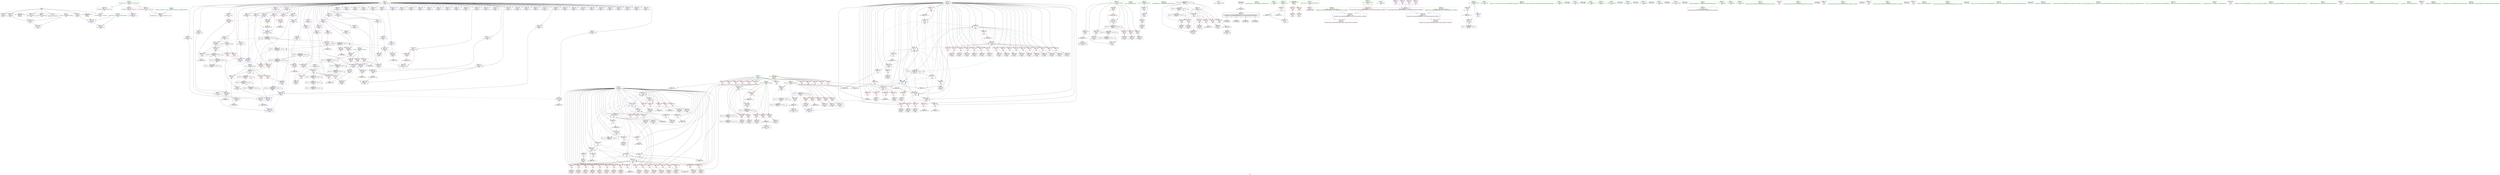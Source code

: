 digraph "SVFG" {
	label="SVFG";

	Node0x563b35349f20 [shape=record,color=grey,label="{NodeID: 0\nNullPtr}"];
	Node0x563b35349f20 -> Node0x563b353529d0[style=solid];
	Node0x563b35349f20 -> Node0x563b35352ad0[style=solid];
	Node0x563b35349f20 -> Node0x563b35352ba0[style=solid];
	Node0x563b35349f20 -> Node0x563b35352c70[style=solid];
	Node0x563b35349f20 -> Node0x563b35352d40[style=solid];
	Node0x563b35349f20 -> Node0x563b35352e10[style=solid];
	Node0x563b35349f20 -> Node0x563b3539f830[style=solid];
	Node0x563b353acaa0 [shape=record,color=grey,label="{NodeID: 526\n442 = cmp(440, 441, )\n}"];
	Node0x563b3539ee40 [shape=record,color=red,label="{NodeID: 360\n440\<--439\n\<--arrayidx175\nmain\n}"];
	Node0x563b3539ee40 -> Node0x563b353acaa0[style=solid];
	Node0x563b3539aad0 [shape=record,color=red,label="{NodeID: 277\n151\<--74\n\<--j\nmain\n}"];
	Node0x563b3539aad0 -> Node0x563b35397200[style=solid];
	Node0x563b3538ec50 [shape=record,color=purple,label="{NodeID: 194\n495\<--8\narrayidx210\<--num\nmain\n}"];
	Node0x563b35350b50 [shape=record,color=black,label="{NodeID: 111\n417\<--416\nidxprom161\<--\nmain\n}"];
	Node0x563b3534f8d0 [shape=record,color=green,label="{NodeID: 28\n61\<--62\nmain\<--main_field_insensitive\n}"];
	Node0x563b353948d0 [shape=record,color=blue,label="{NodeID: 388\n252\<--254\narrayidx63\<--mul\nmain\n}"];
	Node0x563b353948d0 -> Node0x563b353c5cd0[style=dashed];
	Node0x563b3539c190 [shape=record,color=red,label="{NodeID: 305\n567\<--74\n\<--j\nmain\n}"];
	Node0x563b3539c190 -> Node0x563b35397800[style=solid];
	Node0x563b35390310 [shape=record,color=purple,label="{NodeID: 222\n685\<--34\nllvm.global_ctors_1\<--llvm.global_ctors\nGlob }"];
	Node0x563b35390310 -> Node0x563b3539f730[style=solid];
	Node0x563b35391a80 [shape=record,color=black,label="{NodeID: 139\n63\<--625\nmain_ret\<--\nmain\n}"];
	Node0x563b35352430 [shape=record,color=green,label="{NodeID: 56\n587\<--588\n_ZNSolsEPFRSoS_E\<--_ZNSolsEPFRSoS_E_field_insensitive\n}"];
	Node0x563b35397380 [shape=record,color=grey,label="{NodeID: 499\n451 = Binary(450, 188, )\n}"];
	Node0x563b35397380 -> Node0x563b35395910[style=solid];
	Node0x563b35395f90 [shape=record,color=blue,label="{NodeID: 416\n523\<--517\narrayidx226\<--\nmain\n}"];
	Node0x563b35395f90 -> Node0x563b353dd6e0[style=dashed];
	Node0x563b3539d850 [shape=record,color=red,label="{NodeID: 333\n455\<--92\n\<--last141\nmain\n}"];
	Node0x563b3539d850 -> Node0x563b35397500[style=solid];
	Node0x563b353994e0 [shape=record,color=red,label="{NodeID: 250\n237\<--72\n\<--i\nmain\n}"];
	Node0x563b353994e0 -> Node0x563b35353b40[style=solid];
	Node0x563b35393140 [shape=record,color=purple,label="{NodeID: 167\n316\<--8\narrayidx99\<--num\nmain\n}"];
	Node0x563b35393140 -> Node0x563b3539e960[style=solid];
	Node0x563b35353c10 [shape=record,color=black,label="{NodeID: 84\n241\<--240\nidxprom56\<--\nmain\n}"];
	Node0x563b35363370 [shape=record,color=green,label="{NodeID: 1\n7\<--1\n__dso_handle\<--dummyObj\nGlob }"];
	Node0x563b353acc20 [shape=record,color=grey,label="{NodeID: 527\n284 = cmp(283, 113, )\n}"];
	Node0x563b3539ef10 [shape=record,color=red,label="{NodeID: 361\n450\<--449\n\<--arrayidx181\nmain\n}"];
	Node0x563b3539ef10 -> Node0x563b35397380[style=solid];
	Node0x563b3539aba0 [shape=record,color=red,label="{NodeID: 278\n190\<--74\n\<--j\nmain\n}"];
	Node0x563b3539aba0 -> Node0x563b353ade20[style=solid];
	Node0x563b3538ed20 [shape=record,color=purple,label="{NodeID: 195\n498\<--8\narrayidx212\<--num\nmain\n}"];
	Node0x563b3538ed20 -> Node0x563b3539f0b0[style=solid];
	Node0x563b35350c20 [shape=record,color=black,label="{NodeID: 112\n420\<--419\nidxprom163\<--\nmain\n}"];
	Node0x563b3534fa00 [shape=record,color=green,label="{NodeID: 29\n64\<--65\nretval\<--retval_field_insensitive\nmain\n}"];
	Node0x563b3534fa00 -> Node0x563b35390650[style=solid];
	Node0x563b3534fa00 -> Node0x563b3539f930[style=solid];
	Node0x563b3534fa00 -> Node0x563b353a4530[style=solid];
	Node0x563b353949a0 [shape=record,color=blue,label="{NodeID: 389\n264\<--257\narrayidx68\<--\nmain\n}"];
	Node0x563b353949a0 -> Node0x563b353c5cd0[style=dashed];
	Node0x563b3539c260 [shape=record,color=red,label="{NodeID: 306\n597\<--74\n\<--j\nmain\n}"];
	Node0x563b3539c260 -> Node0x563b353ad9a0[style=solid];
	Node0x563b353903e0 [shape=record,color=purple,label="{NodeID: 223\n686\<--34\nllvm.global_ctors_2\<--llvm.global_ctors\nGlob }"];
	Node0x563b353903e0 -> Node0x563b3539f830[style=solid];
	Node0x563b35391b50 [shape=record,color=black,label="{NodeID: 140\n648\<--662\n_ZSteqIcSt11char_traitsIcESaIcEEbRKNSt7__cxx1112basic_stringIT_T0_T1_EEPKS5__ret\<--cmp\n_ZSteqIcSt11char_traitsIcESaIcEEbRKNSt7__cxx1112basic_stringIT_T0_T1_EEPKS5_\n|{<s0>11|<s1>12|<s2>13|<s3>14}}"];
	Node0x563b35391b50:s0 -> Node0x563b3540a090[style=solid,color=blue];
	Node0x563b35391b50:s1 -> Node0x563b3540a230[style=solid,color=blue];
	Node0x563b35391b50:s2 -> Node0x563b3540a370[style=solid,color=blue];
	Node0x563b35391b50:s3 -> Node0x563b3540a4b0[style=solid,color=blue];
	Node0x563b35352530 [shape=record,color=green,label="{NodeID: 57\n641\<--642\n__gxx_personality_v0\<--__gxx_personality_v0_field_insensitive\n}"];
	Node0x563b35397500 [shape=record,color=grey,label="{NodeID: 500\n456 = Binary(455, 113, )\n}"];
	Node0x563b35397500 -> Node0x563b353511d0[style=solid];
	Node0x563b35396060 [shape=record,color=blue,label="{NodeID: 417\n541\<--543\narrayidx237\<--mul238\nmain\n}"];
	Node0x563b35396060 -> Node0x563b353dd6e0[style=dashed];
	Node0x563b3539d920 [shape=record,color=red,label="{NodeID: 334\n464\<--92\n\<--last141\nmain\n}"];
	Node0x563b3539d920 -> Node0x563b35397b00[style=solid];
	Node0x563b353995b0 [shape=record,color=red,label="{NodeID: 251\n247\<--72\n\<--i\nmain\n}"];
	Node0x563b353995b0 -> Node0x563b35353ce0[style=solid];
	Node0x563b35393210 [shape=record,color=purple,label="{NodeID: 168\n323\<--8\narrayidx103\<--num\nmain\n}"];
	Node0x563b35353ce0 [shape=record,color=black,label="{NodeID: 85\n248\<--247\nidxprom60\<--\nmain\n}"];
	Node0x563b35364590 [shape=record,color=green,label="{NodeID: 2\n10\<--1\n.str\<--dummyObj\nGlob }"];
	Node0x563b353acda0 [shape=record,color=grey,label="{NodeID: 528\n337 = cmp(335, 336, )\n}"];
	Node0x563b3539efe0 [shape=record,color=red,label="{NodeID: 362\n489\<--488\n\<--arrayidx204\nmain\n}"];
	Node0x563b3539efe0 -> Node0x563b353adb20[style=solid];
	Node0x563b3539ac70 [shape=record,color=red,label="{NodeID: 279\n197\<--74\n\<--j\nmain\n}"];
	Node0x563b3539ac70 -> Node0x563b353533f0[style=solid];
	Node0x563b3538edf0 [shape=record,color=purple,label="{NodeID: 196\n503\<--8\narrayidx214\<--num\nmain\n}"];
	Node0x563b35350cf0 [shape=record,color=black,label="{NodeID: 113\n427\<--426\nidxprom167\<--\nmain\n}"];
	Node0x563b3534fad0 [shape=record,color=green,label="{NodeID: 30\n66\<--67\nt\<--t_field_insensitive\nmain\n}"];
	Node0x563b3534fad0 -> Node0x563b35390720[style=solid];
	Node0x563b3534fad0 -> Node0x563b3539fad0[style=solid];
	Node0x563b35394a70 [shape=record,color=blue,label="{NodeID: 390\n84\<--268\nlast\<--inc70\nmain\n}"];
	Node0x563b35394a70 -> Node0x563b353c52d0[style=dashed];
	Node0x563b3539c330 [shape=record,color=red,label="{NodeID: 307\n604\<--74\n\<--j\nmain\n}"];
	Node0x563b3539c330 -> Node0x563b353919b0[style=solid];
	Node0x563b353904b0 [shape=record,color=red,label="{NodeID: 224\n102\<--14\n\<--stdin\nmain\n}"];
	Node0x563b353904b0 -> Node0x563b35352fe0[style=solid];
	Node0x563b35391c20 [shape=record,color=purple,label="{NodeID: 141\n45\<--4\n\<--_ZStL8__ioinit\n__cxx_global_var_init\n}"];
	Node0x563b35352630 [shape=record,color=green,label="{NodeID: 58\n651\<--652\n__lhs.addr\<--__lhs.addr_field_insensitive\n_ZSteqIcSt11char_traitsIcESaIcEEbRKNSt7__cxx1112basic_stringIT_T0_T1_EEPKS5_\n}"];
	Node0x563b35352630 -> Node0x563b3539f4c0[style=solid];
	Node0x563b35352630 -> Node0x563b353a4600[style=solid];
	Node0x563b35397680 [shape=record,color=grey,label="{NodeID: 501\n562 = Binary(561, 123, )\n}"];
	Node0x563b35397680 -> Node0x563b353962d0[style=solid];
	Node0x563b35396130 [shape=record,color=blue,label="{NodeID: 418\n553\<--546\narrayidx244\<--\nmain\n}"];
	Node0x563b35396130 -> Node0x563b353dd6e0[style=dashed];
	Node0x563b3539d9f0 [shape=record,color=red,label="{NodeID: 335\n425\<--94\n\<--cur152\nmain\n}"];
	Node0x563b3539d9f0 -> Node0x563b35395840[style=solid];
	Node0x563b35399680 [shape=record,color=red,label="{NodeID: 252\n258\<--72\n\<--i\nmain\n}"];
	Node0x563b35399680 -> Node0x563b35353e80[style=solid];
	Node0x563b353932e0 [shape=record,color=purple,label="{NodeID: 169\n326\<--8\narrayidx105\<--num\nmain\n}"];
	Node0x563b353932e0 -> Node0x563b35394f50[style=solid];
	Node0x563b35353db0 [shape=record,color=black,label="{NodeID: 86\n251\<--250\nidxprom62\<--\nmain\n}"];
	Node0x563b353724f0 [shape=record,color=green,label="{NodeID: 3\n12\<--1\n.str.1\<--dummyObj\nGlob }"];
	Node0x563b35407dd0 [shape=record,color=black,label="{NodeID: 695\n650 = PHI(169, 174, 183, 381, )\n1st arg _ZSteqIcSt11char_traitsIcESaIcEEbRKNSt7__cxx1112basic_stringIT_T0_T1_EEPKS5_ }"];
	Node0x563b35407dd0 -> Node0x563b353a46d0[style=solid];
	Node0x563b353acf20 [shape=record,color=grey,label="{NodeID: 529\n398 = cmp(397, 101, )\n}"];
	Node0x563b3539f0b0 [shape=record,color=red,label="{NodeID: 363\n499\<--498\n\<--arrayidx212\nmain\n}"];
	Node0x563b3539f0b0 -> Node0x563b35395df0[style=solid];
	Node0x563b3539ad40 [shape=record,color=red,label="{NodeID: 280\n207\<--74\n\<--j\nmain\n}"];
	Node0x563b3539ad40 -> Node0x563b35353590[style=solid];
	Node0x563b3538eec0 [shape=record,color=purple,label="{NodeID: 197\n506\<--8\narrayidx216\<--num\nmain\n}"];
	Node0x563b3538eec0 -> Node0x563b35395ec0[style=solid];
	Node0x563b35350dc0 [shape=record,color=black,label="{NodeID: 114\n430\<--429\nidxprom169\<--\nmain\n}"];
	Node0x563b3534fba0 [shape=record,color=green,label="{NodeID: 31\n68\<--69\ncas\<--cas_field_insensitive\nmain\n}"];
	Node0x563b3534fba0 -> Node0x563b353907f0[style=solid];
	Node0x563b3534fba0 -> Node0x563b3539fa00[style=solid];
	Node0x563b3534fba0 -> Node0x563b35396470[style=solid];
	Node0x563b35394b40 [shape=record,color=blue,label="{NodeID: 391\n74\<--273\nj\<--inc73\nmain\n}"];
	Node0x563b35394b40 -> Node0x563b3539aba0[style=dashed];
	Node0x563b35394b40 -> Node0x563b3539ac70[style=dashed];
	Node0x563b35394b40 -> Node0x563b3539ad40[style=dashed];
	Node0x563b35394b40 -> Node0x563b3539ae10[style=dashed];
	Node0x563b35394b40 -> Node0x563b3539aee0[style=dashed];
	Node0x563b35394b40 -> Node0x563b35394590[style=dashed];
	Node0x563b35394b40 -> Node0x563b35394b40[style=dashed];
	Node0x563b35394b40 -> Node0x563b35394ce0[style=dashed];
	Node0x563b35394b40 -> Node0x563b353a42c0[style=dashed];
	Node0x563b35394b40 -> Node0x563b353d1de0[style=dashed];
	Node0x563b3539c400 [shape=record,color=red,label="{NodeID: 308\n612\<--74\n\<--j\nmain\n}"];
	Node0x563b3539c400 -> Node0x563b353ab720[style=solid];
	Node0x563b35390580 [shape=record,color=red,label="{NodeID: 225\n108\<--19\n\<--stdout\nmain\n}"];
	Node0x563b35390580 -> Node0x563b353530b0[style=solid];
	Node0x563b35391cf0 [shape=record,color=purple,label="{NodeID: 142\n145\<--8\narrayidx\<--num\nmain\n}"];
	Node0x563b35352700 [shape=record,color=green,label="{NodeID: 59\n653\<--654\n__rhs.addr\<--__rhs.addr_field_insensitive\n_ZSteqIcSt11char_traitsIcESaIcEEbRKNSt7__cxx1112basic_stringIT_T0_T1_EEPKS5_\n}"];
	Node0x563b35352700 -> Node0x563b3539f590[style=solid];
	Node0x563b35352700 -> Node0x563b353a46d0[style=solid];
	Node0x563b35397800 [shape=record,color=grey,label="{NodeID: 502\n568 = Binary(567, 113, )\n}"];
	Node0x563b35397800 -> Node0x563b353963a0[style=solid];
	Node0x563b35396200 [shape=record,color=blue,label="{NodeID: 419\n96\<--557\nlast196\<--dec246\nmain\n}"];
	Node0x563b35396200 -> Node0x563b353dcce0[style=dashed];
	Node0x563b3539dac0 [shape=record,color=red,label="{NodeID: 336\n441\<--94\n\<--cur152\nmain\n}"];
	Node0x563b3539dac0 -> Node0x563b353acaa0[style=solid];
	Node0x563b35399750 [shape=record,color=red,label="{NodeID: 253\n286\<--72\n\<--i\nmain\n}"];
	Node0x563b35399750 -> Node0x563b35354020[style=solid];
	Node0x563b353933b0 [shape=record,color=purple,label="{NodeID: 170\n331\<--8\narrayidx108\<--num\nmain\n}"];
	Node0x563b35353e80 [shape=record,color=black,label="{NodeID: 87\n259\<--258\nidxprom65\<--\nmain\n}"];
	Node0x563b35384e90 [shape=record,color=green,label="{NodeID: 4\n14\<--1\nstdin\<--dummyObj\nGlob }"];
	Node0x563b35407ea0 [shape=record,color=black,label="{NodeID: 696\n649 = PHI(78, 78, 78, 78, )\n0th arg _ZSteqIcSt11char_traitsIcESaIcEEbRKNSt7__cxx1112basic_stringIT_T0_T1_EEPKS5_ }"];
	Node0x563b35407ea0 -> Node0x563b353a4600[style=solid];
	Node0x563b353ad0a0 [shape=record,color=grey,label="{NodeID: 530\n293 = cmp(292, 101, )\n}"];
	Node0x563b3539f180 [shape=record,color=red,label="{NodeID: 364\n514\<--513\n\<--arrayidx220\nmain\n}"];
	Node0x563b3539f180 -> Node0x563b353ad220[style=solid];
	Node0x563b3539ae10 [shape=record,color=red,label="{NodeID: 281\n215\<--74\n\<--j\nmain\n}"];
	Node0x563b3539ae10 -> Node0x563b35353730[style=solid];
	Node0x563b3538ef90 [shape=record,color=purple,label="{NodeID: 198\n510\<--8\narrayidx218\<--num\nmain\n}"];
	Node0x563b35350e90 [shape=record,color=black,label="{NodeID: 115\n435\<--434\nidxprom172\<--\nmain\n}"];
	Node0x563b3534fc70 [shape=record,color=green,label="{NodeID: 32\n70\<--71\nn\<--n_field_insensitive\nmain\n}"];
	Node0x563b3534fc70 -> Node0x563b353908c0[style=solid];
	Node0x563b3534fc70 -> Node0x563b35390990[style=solid];
	Node0x563b3534fc70 -> Node0x563b353985b0[style=solid];
	Node0x563b3534fc70 -> Node0x563b35398640[style=solid];
	Node0x563b3534fc70 -> Node0x563b35398710[style=solid];
	Node0x563b3534fc70 -> Node0x563b353987e0[style=solid];
	Node0x563b3534fc70 -> Node0x563b353988b0[style=solid];
	Node0x563b3534fc70 -> Node0x563b35398980[style=solid];
	Node0x563b3534fc70 -> Node0x563b35398a50[style=solid];
	Node0x563b3534fc70 -> Node0x563b35398b20[style=solid];
	Node0x563b3534fc70 -> Node0x563b35398bf0[style=solid];
	Node0x563b3534fc70 -> Node0x563b35398cc0[style=solid];
	Node0x563b35394c10 [shape=record,color=blue,label="{NodeID: 392\n88\<--277\nlast76\<--\nmain\n}"];
	Node0x563b35394c10 -> Node0x563b3539cdc0[style=dashed];
	Node0x563b35394c10 -> Node0x563b3539ce90[style=dashed];
	Node0x563b35394c10 -> Node0x563b3539cf60[style=dashed];
	Node0x563b35394c10 -> Node0x563b3539d030[style=dashed];
	Node0x563b35394c10 -> Node0x563b3539d100[style=dashed];
	Node0x563b35394c10 -> Node0x563b3539d1d0[style=dashed];
	Node0x563b35394c10 -> Node0x563b353951c0[style=dashed];
	Node0x563b35394c10 -> Node0x563b353c15e0[style=dashed];
	Node0x563b35394c10 -> Node0x563b353c34d0[style=dashed];
	Node0x563b3539c4d0 [shape=record,color=red,label="{NodeID: 309\n627\<--80\nexn\<--exn.slot\nmain\n}"];
	Node0x563b35390650 [shape=record,color=red,label="{NodeID: 226\n625\<--64\n\<--retval\nmain\n}"];
	Node0x563b35390650 -> Node0x563b35391a80[style=solid];
	Node0x563b35391dc0 [shape=record,color=purple,label="{NodeID: 143\n148\<--8\narrayidx11\<--num\nmain\n}"];
	Node0x563b353527d0 [shape=record,color=green,label="{NodeID: 60\n660\<--661\n_ZNKSt7__cxx1112basic_stringIcSt11char_traitsIcESaIcEE7compareEPKc\<--_ZNKSt7__cxx1112basic_stringIcSt11char_traitsIcESaIcEE7compareEPKc_field_insensitive\n}"];
	Node0x563b35397980 [shape=record,color=grey,label="{NodeID: 503\n122 = Binary(121, 123, )\n}"];
	Node0x563b35397980 -> Node0x563b3539fad0[style=solid];
	Node0x563b353962d0 [shape=record,color=blue,label="{NodeID: 420\n72\<--562\ni\<--dec249\nmain\n}"];
	Node0x563b353962d0 -> Node0x563b3539a2b0[style=dashed];
	Node0x563b353962d0 -> Node0x563b3539a380[style=dashed];
	Node0x563b353962d0 -> Node0x563b3539a450[style=dashed];
	Node0x563b353962d0 -> Node0x563b3539a520[style=dashed];
	Node0x563b353962d0 -> Node0x563b3539a5f0[style=dashed];
	Node0x563b353962d0 -> Node0x563b353955d0[style=dashed];
	Node0x563b353962d0 -> Node0x563b35395d20[style=dashed];
	Node0x563b353962d0 -> Node0x563b353962d0[style=dashed];
	Node0x563b353962d0 -> Node0x563b353a4230[style=dashed];
	Node0x563b3539db90 [shape=record,color=red,label="{NodeID: 337\n454\<--94\n\<--cur152\nmain\n}"];
	Node0x563b3539db90 -> Node0x563b353959e0[style=solid];
	Node0x563b35399820 [shape=record,color=red,label="{NodeID: 254\n296\<--72\n\<--i\nmain\n}"];
	Node0x563b35399820 -> Node0x563b353541c0[style=solid];
	Node0x563b35393480 [shape=record,color=purple,label="{NodeID: 171\n334\<--8\narrayidx110\<--num\nmain\n}"];
	Node0x563b35393480 -> Node0x563b3539ea30[style=solid];
	Node0x563b35353f50 [shape=record,color=black,label="{NodeID: 88\n263\<--262\nidxprom67\<--add\nmain\n}"];
	Node0x563b3534a2d0 [shape=record,color=green,label="{NodeID: 5\n15\<--1\n.str.2\<--dummyObj\nGlob }"];
	Node0x563b35407150 [shape=record,color=black,label="{NodeID: 697\n610 = PHI()\n}"];
	Node0x563b353ad220 [shape=record,color=grey,label="{NodeID: 531\n515 = cmp(514, 101, )\n}"];
	Node0x563b3539f250 [shape=record,color=red,label="{NodeID: 365\n532\<--531\n\<--arrayidx231\nmain\n}"];
	Node0x563b3539f250 -> Node0x563b353ae420[style=solid];
	Node0x563b3539aee0 [shape=record,color=red,label="{NodeID: 282\n272\<--74\n\<--j\nmain\n}"];
	Node0x563b3539aee0 -> Node0x563b35398100[style=solid];
	Node0x563b3538f060 [shape=record,color=purple,label="{NodeID: 199\n513\<--8\narrayidx220\<--num\nmain\n}"];
	Node0x563b3538f060 -> Node0x563b3539f180[style=solid];
	Node0x563b35350f60 [shape=record,color=black,label="{NodeID: 116\n438\<--437\nidxprom174\<--\nmain\n}"];
	Node0x563b3534fd40 [shape=record,color=green,label="{NodeID: 33\n72\<--73\ni\<--i_field_insensitive\nmain\n}"];
	Node0x563b3534fd40 -> Node0x563b35398d90[style=solid];
	Node0x563b3534fd40 -> Node0x563b35398e60[style=solid];
	Node0x563b3534fd40 -> Node0x563b35398f30[style=solid];
	Node0x563b3534fd40 -> Node0x563b35399000[style=solid];
	Node0x563b3534fd40 -> Node0x563b353990d0[style=solid];
	Node0x563b3534fd40 -> Node0x563b353991a0[style=solid];
	Node0x563b3534fd40 -> Node0x563b35399270[style=solid];
	Node0x563b3534fd40 -> Node0x563b35399340[style=solid];
	Node0x563b3534fd40 -> Node0x563b35399410[style=solid];
	Node0x563b3534fd40 -> Node0x563b353994e0[style=solid];
	Node0x563b3534fd40 -> Node0x563b353995b0[style=solid];
	Node0x563b3534fd40 -> Node0x563b35399680[style=solid];
	Node0x563b3534fd40 -> Node0x563b35399750[style=solid];
	Node0x563b3534fd40 -> Node0x563b35399820[style=solid];
	Node0x563b3534fd40 -> Node0x563b353998f0[style=solid];
	Node0x563b3534fd40 -> Node0x563b353999c0[style=solid];
	Node0x563b3534fd40 -> Node0x563b35399a90[style=solid];
	Node0x563b3534fd40 -> Node0x563b35399b60[style=solid];
	Node0x563b3534fd40 -> Node0x563b35399c30[style=solid];
	Node0x563b3534fd40 -> Node0x563b35399d00[style=solid];
	Node0x563b3534fd40 -> Node0x563b35399dd0[style=solid];
	Node0x563b3534fd40 -> Node0x563b35399ea0[style=solid];
	Node0x563b3534fd40 -> Node0x563b35399f70[style=solid];
	Node0x563b3534fd40 -> Node0x563b3539a040[style=solid];
	Node0x563b3534fd40 -> Node0x563b3539a110[style=solid];
	Node0x563b3534fd40 -> Node0x563b3539a1e0[style=solid];
	Node0x563b3534fd40 -> Node0x563b3539a2b0[style=solid];
	Node0x563b3534fd40 -> Node0x563b3539a380[style=solid];
	Node0x563b3534fd40 -> Node0x563b3539a450[style=solid];
	Node0x563b3534fd40 -> Node0x563b3539a520[style=solid];
	Node0x563b3534fd40 -> Node0x563b3539a5f0[style=solid];
	Node0x563b3534fd40 -> Node0x563b3539a6c0[style=solid];
	Node0x563b3534fd40 -> Node0x563b3539a790[style=solid];
	Node0x563b3534fd40 -> Node0x563b3539a860[style=solid];
	Node0x563b3534fd40 -> Node0x563b3539fba0[style=solid];
	Node0x563b3534fd40 -> Node0x563b3539ffb0[style=solid];
	Node0x563b3534fd40 -> Node0x563b353a0080[style=solid];
	Node0x563b3534fd40 -> Node0x563b35395360[style=solid];
	Node0x563b3534fd40 -> Node0x563b353955d0[style=solid];
	Node0x563b3534fd40 -> Node0x563b35395b80[style=solid];
	Node0x563b3534fd40 -> Node0x563b35395d20[style=solid];
	Node0x563b3534fd40 -> Node0x563b353962d0[style=solid];
	Node0x563b3534fd40 -> Node0x563b353a4230[style=solid];
	Node0x563b3534fd40 -> Node0x563b353a4460[style=solid];
	Node0x563b353c52d0 [shape=record,color=black,label="{NodeID: 559\nMR_20V_6 = PHI(MR_20V_7, MR_20V_5, )\npts\{85 \}\n}"];
	Node0x563b353c52d0 -> Node0x563b3539c670[style=dashed];
	Node0x563b353c52d0 -> Node0x563b3539c740[style=dashed];
	Node0x563b353c52d0 -> Node0x563b3539c810[style=dashed];
	Node0x563b353c52d0 -> Node0x563b3539c8e0[style=dashed];
	Node0x563b353c52d0 -> Node0x563b3539c9b0[style=dashed];
	Node0x563b353c52d0 -> Node0x563b3539ca80[style=dashed];
	Node0x563b353c52d0 -> Node0x563b35394a70[style=dashed];
	Node0x563b353c52d0 -> Node0x563b353c2ad0[style=dashed];
	Node0x563b353c52d0 -> Node0x563b353c52d0[style=dashed];
	Node0x563b35394ce0 [shape=record,color=blue,label="{NodeID: 393\n74\<--280\nj\<--sub\nmain\n}"];
	Node0x563b35394ce0 -> Node0x563b3539afb0[style=dashed];
	Node0x563b35394ce0 -> Node0x563b3539b080[style=dashed];
	Node0x563b35394ce0 -> Node0x563b3539b150[style=dashed];
	Node0x563b35394ce0 -> Node0x563b3539b220[style=dashed];
	Node0x563b35394ce0 -> Node0x563b3539b2f0[style=dashed];
	Node0x563b35394ce0 -> Node0x563b35394590[style=dashed];
	Node0x563b35394ce0 -> Node0x563b35394ce0[style=dashed];
	Node0x563b35394ce0 -> Node0x563b35395290[style=dashed];
	Node0x563b35394ce0 -> Node0x563b353a42c0[style=dashed];
	Node0x563b35394ce0 -> Node0x563b353d1de0[style=dashed];
	Node0x563b3539c5a0 [shape=record,color=red,label="{NodeID: 310\n628\<--82\nsel\<--ehselector.slot\nmain\n}"];
	Node0x563b35390720 [shape=record,color=red,label="{NodeID: 227\n121\<--66\n\<--t\nmain\n}"];
	Node0x563b35390720 -> Node0x563b35397980[style=solid];
	Node0x563b35390720 -> Node0x563b353ae120[style=solid];
	Node0x563b35391e90 [shape=record,color=purple,label="{NodeID: 144\n196\<--8\narrayidx31\<--num\nmain\n}"];
	Node0x563b353528d0 [shape=record,color=green,label="{NodeID: 61\n36\<--680\n_GLOBAL__sub_I_Alice.li_1_0.cpp\<--_GLOBAL__sub_I_Alice.li_1_0.cpp_field_insensitive\n}"];
	Node0x563b353528d0 -> Node0x563b3539f730[style=solid];
	Node0x563b35397b00 [shape=record,color=grey,label="{NodeID: 504\n465 = Binary(464, 113, )\n}"];
	Node0x563b35397b00 -> Node0x563b35395ab0[style=solid];
	Node0x563b353963a0 [shape=record,color=blue,label="{NodeID: 421\n74\<--568\nj\<--inc253\nmain\n}"];
	Node0x563b353963a0 -> Node0x563b3539b3c0[style=dashed];
	Node0x563b353963a0 -> Node0x563b3539b490[style=dashed];
	Node0x563b353963a0 -> Node0x563b3539b560[style=dashed];
	Node0x563b353963a0 -> Node0x563b3539b630[style=dashed];
	Node0x563b353963a0 -> Node0x563b3539b700[style=dashed];
	Node0x563b353963a0 -> Node0x563b3539b7d0[style=dashed];
	Node0x563b353963a0 -> Node0x563b3539b8a0[style=dashed];
	Node0x563b353963a0 -> Node0x563b3539b970[style=dashed];
	Node0x563b353963a0 -> Node0x563b3539ba40[style=dashed];
	Node0x563b353963a0 -> Node0x563b3539bb10[style=dashed];
	Node0x563b353963a0 -> Node0x563b3539bbe0[style=dashed];
	Node0x563b353963a0 -> Node0x563b3539bcb0[style=dashed];
	Node0x563b353963a0 -> Node0x563b3539bd80[style=dashed];
	Node0x563b353963a0 -> Node0x563b3539be50[style=dashed];
	Node0x563b353963a0 -> Node0x563b3539bf20[style=dashed];
	Node0x563b353963a0 -> Node0x563b3539bff0[style=dashed];
	Node0x563b353963a0 -> Node0x563b3539c0c0[style=dashed];
	Node0x563b353963a0 -> Node0x563b3539c190[style=dashed];
	Node0x563b353963a0 -> Node0x563b353963a0[style=dashed];
	Node0x563b353963a0 -> Node0x563b353a42c0[style=dashed];
	Node0x563b353963a0 -> Node0x563b353d1de0[style=dashed];
	Node0x563b3539dc60 [shape=record,color=red,label="{NodeID: 338\n508\<--96\n\<--last196\nmain\n}"];
	Node0x563b3539dc60 -> Node0x563b353910c0[style=solid];
	Node0x563b353998f0 [shape=record,color=red,label="{NodeID: 255\n304\<--72\n\<--i\nmain\n}"];
	Node0x563b353998f0 -> Node0x563b35354360[style=solid];
	Node0x563b35393550 [shape=record,color=purple,label="{NodeID: 172\n341\<--8\narrayidx114\<--num\nmain\n}"];
	Node0x563b35354020 [shape=record,color=black,label="{NodeID: 89\n287\<--286\nidxprom80\<--\nmain\n}"];
	Node0x563b35351730 [shape=record,color=green,label="{NodeID: 6\n17\<--1\n.str.3\<--dummyObj\nGlob }"];
	Node0x563b35407220 [shape=record,color=black,label="{NodeID: 698\n616 = PHI()\n}"];
	Node0x563b353ad3a0 [shape=record,color=grey,label="{NodeID: 532\n318 = cmp(317, 101, )\n}"];
	Node0x563b3539f320 [shape=record,color=red,label="{NodeID: 366\n542\<--541\n\<--arrayidx237\nmain\n}"];
	Node0x563b3539f320 -> Node0x563b353abea0[style=solid];
	Node0x563b3539afb0 [shape=record,color=red,label="{NodeID: 283\n283\<--74\n\<--j\nmain\n}"];
	Node0x563b3539afb0 -> Node0x563b353acc20[style=solid];
	Node0x563b3538f130 [shape=record,color=purple,label="{NodeID: 200\n520\<--8\narrayidx224\<--num\nmain\n}"];
	Node0x563b35351030 [shape=record,color=black,label="{NodeID: 117\n445\<--444\nidxprom178\<--\nmain\n}"];
	Node0x563b3534fe10 [shape=record,color=green,label="{NodeID: 34\n74\<--75\nj\<--j_field_insensitive\nmain\n}"];
	Node0x563b3534fe10 -> Node0x563b3539a930[style=solid];
	Node0x563b3534fe10 -> Node0x563b3539aa00[style=solid];
	Node0x563b3534fe10 -> Node0x563b3539aad0[style=solid];
	Node0x563b3534fe10 -> Node0x563b3539aba0[style=solid];
	Node0x563b3534fe10 -> Node0x563b3539ac70[style=solid];
	Node0x563b3534fe10 -> Node0x563b3539ad40[style=solid];
	Node0x563b3534fe10 -> Node0x563b3539ae10[style=solid];
	Node0x563b3534fe10 -> Node0x563b3539aee0[style=solid];
	Node0x563b3534fe10 -> Node0x563b3539afb0[style=solid];
	Node0x563b3534fe10 -> Node0x563b3539b080[style=solid];
	Node0x563b3534fe10 -> Node0x563b3539b150[style=solid];
	Node0x563b3534fe10 -> Node0x563b3539b220[style=solid];
	Node0x563b3534fe10 -> Node0x563b3539b2f0[style=solid];
	Node0x563b3534fe10 -> Node0x563b3539b3c0[style=solid];
	Node0x563b3534fe10 -> Node0x563b3539b490[style=solid];
	Node0x563b3534fe10 -> Node0x563b3539b560[style=solid];
	Node0x563b3534fe10 -> Node0x563b3539b630[style=solid];
	Node0x563b3534fe10 -> Node0x563b3539b700[style=solid];
	Node0x563b3534fe10 -> Node0x563b3539b7d0[style=solid];
	Node0x563b3534fe10 -> Node0x563b3539b8a0[style=solid];
	Node0x563b3534fe10 -> Node0x563b3539b970[style=solid];
	Node0x563b3534fe10 -> Node0x563b3539ba40[style=solid];
	Node0x563b3534fe10 -> Node0x563b3539bb10[style=solid];
	Node0x563b3534fe10 -> Node0x563b3539bbe0[style=solid];
	Node0x563b3534fe10 -> Node0x563b3539bcb0[style=solid];
	Node0x563b3534fe10 -> Node0x563b3539bd80[style=solid];
	Node0x563b3534fe10 -> Node0x563b3539be50[style=solid];
	Node0x563b3534fe10 -> Node0x563b3539bf20[style=solid];
	Node0x563b3534fe10 -> Node0x563b3539bff0[style=solid];
	Node0x563b3534fe10 -> Node0x563b3539c0c0[style=solid];
	Node0x563b3534fe10 -> Node0x563b3539c190[style=solid];
	Node0x563b3534fe10 -> Node0x563b3539c260[style=solid];
	Node0x563b3534fe10 -> Node0x563b3539c330[style=solid];
	Node0x563b3534fe10 -> Node0x563b3539c400[style=solid];
	Node0x563b3534fe10 -> Node0x563b3539fc70[style=solid];
	Node0x563b3534fe10 -> Node0x563b3539fd40[style=solid];
	Node0x563b3534fe10 -> Node0x563b35394590[style=solid];
	Node0x563b3534fe10 -> Node0x563b35394b40[style=solid];
	Node0x563b3534fe10 -> Node0x563b35394ce0[style=solid];
	Node0x563b3534fe10 -> Node0x563b35395290[style=solid];
	Node0x563b3534fe10 -> Node0x563b35395430[style=solid];
	Node0x563b3534fe10 -> Node0x563b353963a0[style=solid];
	Node0x563b3534fe10 -> Node0x563b353a42c0[style=solid];
	Node0x563b3534fe10 -> Node0x563b353a4390[style=solid];
	Node0x563b353c57d0 [shape=record,color=black,label="{NodeID: 560\nMR_22V_5 = PHI(MR_22V_6, MR_22V_4, )\npts\{87 \}\n}"];
	Node0x563b353c57d0 -> Node0x563b35394660[style=dashed];
	Node0x563b353c57d0 -> Node0x563b353c2fd0[style=dashed];
	Node0x563b353c57d0 -> Node0x563b353c57d0[style=dashed];
	Node0x563b35394db0 [shape=record,color=blue,label="{NodeID: 394\n90\<--302\ncur87\<--\nmain\n}"];
	Node0x563b35394db0 -> Node0x563b3539d2a0[style=dashed];
	Node0x563b35394db0 -> Node0x563b3539d370[style=dashed];
	Node0x563b35394db0 -> Node0x563b3539d440[style=dashed];
	Node0x563b35394db0 -> Node0x563b353c16d0[style=dashed];
	Node0x563b3539c670 [shape=record,color=red,label="{NodeID: 311\n222\<--84\n\<--last\nmain\n}"];
	Node0x563b3539c670 -> Node0x563b353538d0[style=solid];
	Node0x563b353907f0 [shape=record,color=red,label="{NodeID: 228\n576\<--68\n\<--cas\nmain\n}"];
	Node0x563b353907f0 -> Node0x563b353ab420[style=solid];
	Node0x563b35391f60 [shape=record,color=purple,label="{NodeID: 145\n199\<--8\narrayidx33\<--num\nmain\n}"];
	Node0x563b35391f60 -> Node0x563b3539e3b0[style=solid];
	Node0x563b353529d0 [shape=record,color=black,label="{NodeID: 62\n2\<--3\ndummyVal\<--dummyVal\n}"];
	Node0x563b35397c80 [shape=record,color=grey,label="{NodeID: 505\n371 = Binary(370, 113, )\n}"];
	Node0x563b35397c80 -> Node0x563b35395360[style=solid];
	Node0x563b35396470 [shape=record,color=blue,label="{NodeID: 422\n68\<--577\ncas\<--inc258\nmain\n}"];
	Node0x563b35396470 -> Node0x563b353d13e0[style=dashed];
	Node0x563b3539dd30 [shape=record,color=red,label="{NodeID: 339\n518\<--96\n\<--last196\nmain\n}"];
	Node0x563b3539dd30 -> Node0x563b35391260[style=solid];
	Node0x563b353999c0 [shape=record,color=red,label="{NodeID: 256\n311\<--72\n\<--i\nmain\n}"];
	Node0x563b353999c0 -> Node0x563b35354500[style=solid];
	Node0x563b35393620 [shape=record,color=purple,label="{NodeID: 173\n344\<--8\narrayidx116\<--num\nmain\n}"];
	Node0x563b35393620 -> Node0x563b3539eb00[style=solid];
	Node0x563b35393620 -> Node0x563b35395020[style=solid];
	Node0x563b353540f0 [shape=record,color=black,label="{NodeID: 90\n290\<--289\nidxprom82\<--\nmain\n}"];
	Node0x563b3534eb60 [shape=record,color=green,label="{NodeID: 7\n19\<--1\nstdout\<--dummyObj\nGlob }"];
	Node0x563b354072f0 [shape=record,color=black,label="{NodeID: 699\n659 = PHI()\n}"];
	Node0x563b354072f0 -> Node0x563b353ae2a0[style=solid];
	Node0x563b353ad520 [shape=record,color=grey,label="{NodeID: 533\n141 = cmp(139, 140, )\n}"];
	Node0x563b3539f3f0 [shape=record,color=red,label="{NodeID: 367\n607\<--606\n\<--arrayidx274\nmain\n}"];
	Node0x563b3539b080 [shape=record,color=red,label="{NodeID: 284\n289\<--74\n\<--j\nmain\n}"];
	Node0x563b3539b080 -> Node0x563b353540f0[style=solid];
	Node0x563b3538f200 [shape=record,color=purple,label="{NodeID: 201\n523\<--8\narrayidx226\<--num\nmain\n}"];
	Node0x563b3538f200 -> Node0x563b35395f90[style=solid];
	Node0x563b35351100 [shape=record,color=black,label="{NodeID: 118\n448\<--447\nidxprom180\<--\nmain\n}"];
	Node0x563b3534fee0 [shape=record,color=green,label="{NodeID: 35\n76\<--77\nk\<--k_field_insensitive\nmain\n}"];
	Node0x563b353c5cd0 [shape=record,color=black,label="{NodeID: 561\nMR_36V_5 = PHI(MR_36V_8, MR_36V_4, )\npts\{90000 \}\n}"];
	Node0x563b353c5cd0 -> Node0x563b3539e3b0[style=dashed];
	Node0x563b353c5cd0 -> Node0x563b3539e480[style=dashed];
	Node0x563b353c5cd0 -> Node0x563b35394730[style=dashed];
	Node0x563b353c5cd0 -> Node0x563b353c5cd0[style=dashed];
	Node0x563b353c5cd0 -> Node0x563b353c84d0[style=dashed];
	Node0x563b35394e80 [shape=record,color=blue,label="{NodeID: 395\n309\<--101\narrayidx95\<--\nmain\n}"];
	Node0x563b35394e80 -> Node0x563b3539e960[style=dashed];
	Node0x563b35394e80 -> Node0x563b3539ea30[style=dashed];
	Node0x563b35394e80 -> Node0x563b3539eb00[style=dashed];
	Node0x563b35394e80 -> Node0x563b35394f50[style=dashed];
	Node0x563b35394e80 -> Node0x563b35395020[style=dashed];
	Node0x563b35394e80 -> Node0x563b353950f0[style=dashed];
	Node0x563b3539c740 [shape=record,color=red,label="{NodeID: 312\n232\<--84\n\<--last\nmain\n}"];
	Node0x563b3539c740 -> Node0x563b35353a70[style=solid];
	Node0x563b353908c0 [shape=record,color=red,label="{NodeID: 229\n134\<--70\n\<--n\nmain\n}"];
	Node0x563b353908c0 -> Node0x563b353ae720[style=solid];
	Node0x563b35392030 [shape=record,color=purple,label="{NodeID: 146\n206\<--8\narrayidx37\<--num\nmain\n}"];
	Node0x563b35352ad0 [shape=record,color=black,label="{NodeID: 63\n155\<--3\n\<--dummyVal\nmain\n}"];
	Node0x563b35397e00 [shape=record,color=grey,label="{NodeID: 506\n365 = Binary(364, 123, )\n}"];
	Node0x563b35397e00 -> Node0x563b35395290[style=solid];
	Node0x563b353a4230 [shape=record,color=blue,label="{NodeID: 423\n72\<--113\ni\<--\nmain\n}"];
	Node0x563b353a4230 -> Node0x563b3539a6c0[style=dashed];
	Node0x563b353a4230 -> Node0x563b3539a790[style=dashed];
	Node0x563b353a4230 -> Node0x563b3539a860[style=dashed];
	Node0x563b353a4230 -> Node0x563b353a4460[style=dashed];
	Node0x563b353a4230 -> Node0x563b353d18e0[style=dashed];
	Node0x563b3539de00 [shape=record,color=red,label="{NodeID: 340\n526\<--96\n\<--last196\nmain\n}"];
	Node0x563b3539de00 -> Node0x563b35391400[style=solid];
	Node0x563b35399a90 [shape=record,color=red,label="{NodeID: 257\n321\<--72\n\<--i\nmain\n}"];
	Node0x563b35399a90 -> Node0x563b353546a0[style=solid];
	Node0x563b353936f0 [shape=record,color=purple,label="{NodeID: 174\n352\<--8\narrayidx120\<--num\nmain\n}"];
	Node0x563b353541c0 [shape=record,color=black,label="{NodeID: 91\n297\<--296\nidxprom88\<--\nmain\n}"];
	Node0x563b3534ebf0 [shape=record,color=green,label="{NodeID: 8\n20\<--1\n_ZSt3cin\<--dummyObj\nGlob }"];
	Node0x563b35409b90 [shape=record,color=black,label="{NodeID: 700\n117 = PHI()\n}"];
	Node0x563b353ad6a0 [shape=record,color=grey,label="{NodeID: 534\n226 = cmp(225, 101, )\n}"];
	Node0x563b3539f4c0 [shape=record,color=red,label="{NodeID: 368\n657\<--651\n\<--__lhs.addr\n_ZSteqIcSt11char_traitsIcESaIcEEbRKNSt7__cxx1112basic_stringIT_T0_T1_EEPKS5_\n}"];
	Node0x563b3539b150 [shape=record,color=red,label="{NodeID: 285\n299\<--74\n\<--j\nmain\n}"];
	Node0x563b3539b150 -> Node0x563b35354290[style=solid];
	Node0x563b3538f2d0 [shape=record,color=purple,label="{NodeID: 202\n528\<--8\narrayidx229\<--num\nmain\n}"];
	Node0x563b353511d0 [shape=record,color=black,label="{NodeID: 119\n457\<--456\nidxprom185\<--add184\nmain\n}"];
	Node0x563b3534ffb0 [shape=record,color=green,label="{NodeID: 36\n78\<--79\ndir\<--dir_field_insensitive\nmain\n|{<s0>11|<s1>12|<s2>13|<s3>14}}"];
	Node0x563b3534ffb0:s0 -> Node0x563b35407ea0[style=solid,color=red];
	Node0x563b3534ffb0:s1 -> Node0x563b35407ea0[style=solid,color=red];
	Node0x563b3534ffb0:s2 -> Node0x563b35407ea0[style=solid,color=red];
	Node0x563b3534ffb0:s3 -> Node0x563b35407ea0[style=solid,color=red];
	Node0x563b35394f50 [shape=record,color=blue,label="{NodeID: 396\n326\<--320\narrayidx105\<--\nmain\n}"];
	Node0x563b35394f50 -> Node0x563b353c1bd0[style=dashed];
	Node0x563b3539c810 [shape=record,color=red,label="{NodeID: 313\n240\<--84\n\<--last\nmain\n}"];
	Node0x563b3539c810 -> Node0x563b35353c10[style=solid];
	Node0x563b35390990 [shape=record,color=red,label="{NodeID: 230\n140\<--70\n\<--n\nmain\n}"];
	Node0x563b35390990 -> Node0x563b353ad520[style=solid];
	Node0x563b35392100 [shape=record,color=purple,label="{NodeID: 147\n209\<--8\narrayidx39\<--num\nmain\n}"];
	Node0x563b35392100 -> Node0x563b3539e480[style=solid];
	Node0x563b35352ba0 [shape=record,color=black,label="{NodeID: 64\n156\<--3\n\<--dummyVal\nmain\n}"];
	Node0x563b35352ba0 -> Node0x563b3539fe10[style=solid];
	Node0x563b35397f80 [shape=record,color=grey,label="{NodeID: 507\n470 = Binary(469, 113, )\n}"];
	Node0x563b35397f80 -> Node0x563b35395b80[style=solid];
	Node0x563b353a42c0 [shape=record,color=blue,label="{NodeID: 424\n74\<--113\nj\<--\nmain\n}"];
	Node0x563b353a42c0 -> Node0x563b3539c260[style=dashed];
	Node0x563b353a42c0 -> Node0x563b3539c330[style=dashed];
	Node0x563b353a42c0 -> Node0x563b3539c400[style=dashed];
	Node0x563b353a42c0 -> Node0x563b353a42c0[style=dashed];
	Node0x563b353a42c0 -> Node0x563b353a4390[style=dashed];
	Node0x563b353a42c0 -> Node0x563b353d1de0[style=dashed];
	Node0x563b3539ded0 [shape=record,color=red,label="{NodeID: 341\n536\<--96\n\<--last196\nmain\n}"];
	Node0x563b3539ded0 -> Node0x563b353915a0[style=solid];
	Node0x563b35399b60 [shape=record,color=red,label="{NodeID: 258\n329\<--72\n\<--i\nmain\n}"];
	Node0x563b35399b60 -> Node0x563b35354840[style=solid];
	Node0x563b353937c0 [shape=record,color=purple,label="{NodeID: 175\n356\<--8\narrayidx123\<--num\nmain\n}"];
	Node0x563b353937c0 -> Node0x563b353950f0[style=solid];
	Node0x563b35354290 [shape=record,color=black,label="{NodeID: 92\n300\<--299\nidxprom90\<--\nmain\n}"];
	Node0x563b3534ec80 [shape=record,color=green,label="{NodeID: 9\n21\<--1\n.str.4\<--dummyObj\nGlob }"];
	Node0x563b35409c90 [shape=record,color=black,label="{NodeID: 701\n127 = PHI()\n}"];
	Node0x563b353ad820 [shape=record,color=grey,label="{NodeID: 535\n481 = cmp(480, 113, )\n}"];
	Node0x563b3539f590 [shape=record,color=red,label="{NodeID: 369\n658\<--653\n\<--__rhs.addr\n_ZSteqIcSt11char_traitsIcESaIcEEbRKNSt7__cxx1112basic_stringIT_T0_T1_EEPKS5_\n}"];
	Node0x563b3539b220 [shape=record,color=red,label="{NodeID: 286\n307\<--74\n\<--j\nmain\n}"];
	Node0x563b3539b220 -> Node0x563b35354430[style=solid];
	Node0x563b3538f3a0 [shape=record,color=purple,label="{NodeID: 203\n531\<--8\narrayidx231\<--num\nmain\n}"];
	Node0x563b3538f3a0 -> Node0x563b3539f250[style=solid];
	Node0x563b35390b10 [shape=record,color=black,label="{NodeID: 120\n460\<--459\nidxprom187\<--\nmain\n}"];
	Node0x563b35350080 [shape=record,color=green,label="{NodeID: 37\n80\<--81\nexn.slot\<--exn.slot_field_insensitive\nmain\n}"];
	Node0x563b35350080 -> Node0x563b3539c4d0[style=solid];
	Node0x563b35350080 -> Node0x563b3539fe10[style=solid];
	Node0x563b35395020 [shape=record,color=blue,label="{NodeID: 397\n344\<--346\narrayidx116\<--mul117\nmain\n}"];
	Node0x563b35395020 -> Node0x563b353c1bd0[style=dashed];
	Node0x563b3539c8e0 [shape=record,color=red,label="{NodeID: 314\n250\<--84\n\<--last\nmain\n}"];
	Node0x563b3539c8e0 -> Node0x563b35353db0[style=solid];
	Node0x563b353985b0 [shape=record,color=red,label="{NodeID: 231\n180\<--70\n\<--n\nmain\n}"];
	Node0x563b353985b0 -> Node0x563b353ae5a0[style=solid];
	Node0x563b353921d0 [shape=record,color=purple,label="{NodeID: 148\n214\<--8\narrayidx41\<--num\nmain\n}"];
	Node0x563b35352c70 [shape=record,color=black,label="{NodeID: 65\n158\<--3\n\<--dummyVal\nmain\n}"];
	Node0x563b35352c70 -> Node0x563b3539fee0[style=solid];
	Node0x563b35398100 [shape=record,color=grey,label="{NodeID: 508\n273 = Binary(272, 113, )\n}"];
	Node0x563b35398100 -> Node0x563b35394b40[style=solid];
	Node0x563b353a4390 [shape=record,color=blue,label="{NodeID: 425\n74\<--613\nj\<--inc280\nmain\n}"];
	Node0x563b353a4390 -> Node0x563b3539c260[style=dashed];
	Node0x563b353a4390 -> Node0x563b3539c330[style=dashed];
	Node0x563b353a4390 -> Node0x563b3539c400[style=dashed];
	Node0x563b353a4390 -> Node0x563b353a42c0[style=dashed];
	Node0x563b353a4390 -> Node0x563b353a4390[style=dashed];
	Node0x563b353a4390 -> Node0x563b353d1de0[style=dashed];
	Node0x563b3539dfa0 [shape=record,color=red,label="{NodeID: 342\n547\<--96\n\<--last196\nmain\n}"];
	Node0x563b3539dfa0 -> Node0x563b353ab8a0[style=solid];
	Node0x563b35399c30 [shape=record,color=red,label="{NodeID: 259\n339\<--72\n\<--i\nmain\n}"];
	Node0x563b35399c30 -> Node0x563b353518f0[style=solid];
	Node0x563b35393890 [shape=record,color=purple,label="{NodeID: 176\n393\<--8\narrayidx146\<--num\nmain\n}"];
	Node0x563b35354360 [shape=record,color=black,label="{NodeID: 93\n305\<--304\nidxprom92\<--\nmain\n}"];
	Node0x563b3534ed50 [shape=record,color=green,label="{NodeID: 10\n23\<--1\n.str.5\<--dummyObj\nGlob }"];
	Node0x563b35409df0 [shape=record,color=black,label="{NodeID: 702\n128 = PHI()\n}"];
	Node0x563b353ad9a0 [shape=record,color=grey,label="{NodeID: 536\n599 = cmp(597, 598, )\n}"];
	Node0x563b3539f660 [shape=record,color=blue,label="{NodeID: 370\n684\<--35\nllvm.global_ctors_0\<--\nGlob }"];
	Node0x563b3539b2f0 [shape=record,color=red,label="{NodeID: 287\n364\<--74\n\<--j\nmain\n}"];
	Node0x563b3539b2f0 -> Node0x563b35397e00[style=solid];
	Node0x563b3538f470 [shape=record,color=purple,label="{NodeID: 204\n538\<--8\narrayidx235\<--num\nmain\n}"];
	Node0x563b35390be0 [shape=record,color=black,label="{NodeID: 121\n484\<--483\nidxprom201\<--\nmain\n}"];
	Node0x563b35350150 [shape=record,color=green,label="{NodeID: 38\n82\<--83\nehselector.slot\<--ehselector.slot_field_insensitive\nmain\n}"];
	Node0x563b35350150 -> Node0x563b3539c5a0[style=solid];
	Node0x563b35350150 -> Node0x563b3539fee0[style=solid];
	Node0x563b353950f0 [shape=record,color=blue,label="{NodeID: 398\n356\<--349\narrayidx123\<--\nmain\n}"];
	Node0x563b353950f0 -> Node0x563b353c1bd0[style=dashed];
	Node0x563b3539c9b0 [shape=record,color=red,label="{NodeID: 315\n261\<--84\n\<--last\nmain\n}"];
	Node0x563b3539c9b0 -> Node0x563b353ac1a0[style=solid];
	Node0x563b35398640 [shape=record,color=red,label="{NodeID: 232\n191\<--70\n\<--n\nmain\n}"];
	Node0x563b35398640 -> Node0x563b353ade20[style=solid];
	Node0x563b353922a0 [shape=record,color=purple,label="{NodeID: 149\n217\<--8\narrayidx43\<--num\nmain\n}"];
	Node0x563b353922a0 -> Node0x563b35394730[style=solid];
	Node0x563b35352d40 [shape=record,color=black,label="{NodeID: 66\n629\<--3\nlpad.val\<--dummyVal\nmain\n}"];
	Node0x563b35398280 [shape=record,color=grey,label="{NodeID: 509\n280 = Binary(279, 113, )\n}"];
	Node0x563b35398280 -> Node0x563b35394ce0[style=solid];
	Node0x563b353a4460 [shape=record,color=blue,label="{NodeID: 426\n72\<--619\ni\<--inc285\nmain\n}"];
	Node0x563b353a4460 -> Node0x563b3539a6c0[style=dashed];
	Node0x563b353a4460 -> Node0x563b3539a790[style=dashed];
	Node0x563b353a4460 -> Node0x563b3539a860[style=dashed];
	Node0x563b353a4460 -> Node0x563b353a4460[style=dashed];
	Node0x563b353a4460 -> Node0x563b353d18e0[style=dashed];
	Node0x563b3539e070 [shape=record,color=red,label="{NodeID: 343\n556\<--96\n\<--last196\nmain\n}"];
	Node0x563b3539e070 -> Node0x563b353ab5a0[style=solid];
	Node0x563b35399d00 [shape=record,color=red,label="{NodeID: 260\n350\<--72\n\<--i\nmain\n}"];
	Node0x563b35399d00 -> Node0x563b35351a90[style=solid];
	Node0x563b35393960 [shape=record,color=purple,label="{NodeID: 177\n396\<--8\narrayidx148\<--num\nmain\n}"];
	Node0x563b35393960 -> Node0x563b3539ebd0[style=solid];
	Node0x563b35354430 [shape=record,color=black,label="{NodeID: 94\n308\<--307\nidxprom94\<--\nmain\n}"];
	Node0x563b3534ee20 [shape=record,color=green,label="{NodeID: 11\n25\<--1\n.str.6\<--dummyObj\nGlob }"];
	Node0x563b35409ec0 [shape=record,color=black,label="{NodeID: 703\n46 = PHI()\n}"];
	Node0x563b353adb20 [shape=record,color=grey,label="{NodeID: 537\n490 = cmp(489, 101, )\n}"];
	Node0x563b3539f730 [shape=record,color=blue,label="{NodeID: 371\n685\<--36\nllvm.global_ctors_1\<--_GLOBAL__sub_I_Alice.li_1_0.cpp\nGlob }"];
	Node0x563b3539b3c0 [shape=record,color=red,label="{NodeID: 288\n377\<--74\n\<--j\nmain\n}"];
	Node0x563b3539b3c0 -> Node0x563b353ac920[style=solid];
	Node0x563b3538f540 [shape=record,color=purple,label="{NodeID: 205\n541\<--8\narrayidx237\<--num\nmain\n}"];
	Node0x563b3538f540 -> Node0x563b3539f320[style=solid];
	Node0x563b3538f540 -> Node0x563b35396060[style=solid];
	Node0x563b35390cb0 [shape=record,color=black,label="{NodeID: 122\n487\<--486\nidxprom203\<--\nmain\n}"];
	Node0x563b35350220 [shape=record,color=green,label="{NodeID: 39\n84\<--85\nlast\<--last_field_insensitive\nmain\n}"];
	Node0x563b35350220 -> Node0x563b3539c670[style=solid];
	Node0x563b35350220 -> Node0x563b3539c740[style=solid];
	Node0x563b35350220 -> Node0x563b3539c810[style=solid];
	Node0x563b35350220 -> Node0x563b3539c8e0[style=solid];
	Node0x563b35350220 -> Node0x563b3539c9b0[style=solid];
	Node0x563b35350220 -> Node0x563b3539ca80[style=solid];
	Node0x563b35350220 -> Node0x563b353a0150[style=solid];
	Node0x563b35350220 -> Node0x563b35394a70[style=solid];
	Node0x563b353951c0 [shape=record,color=blue,label="{NodeID: 399\n88\<--360\nlast76\<--dec125\nmain\n}"];
	Node0x563b353951c0 -> Node0x563b353c15e0[style=dashed];
	Node0x563b3539ca80 [shape=record,color=red,label="{NodeID: 316\n267\<--84\n\<--last\nmain\n}"];
	Node0x563b3539ca80 -> Node0x563b353ac020[style=solid];
	Node0x563b35398710 [shape=record,color=red,label="{NodeID: 233\n277\<--70\n\<--n\nmain\n}"];
	Node0x563b35398710 -> Node0x563b35394c10[style=solid];
	Node0x563b35392370 [shape=record,color=purple,label="{NodeID: 150\n221\<--8\narrayidx45\<--num\nmain\n}"];
	Node0x563b35352e10 [shape=record,color=black,label="{NodeID: 67\n630\<--3\nlpad.val287\<--dummyVal\nmain\n}"];
	Node0x563b35398400 [shape=record,color=grey,label="{NodeID: 510\n477 = Binary(476, 113, )\n}"];
	Node0x563b35398400 -> Node0x563b35395d20[style=solid];
	Node0x563b353a4530 [shape=record,color=blue,label="{NodeID: 427\n64\<--101\nretval\<--\nmain\n}"];
	Node0x563b353a4530 -> Node0x563b35390650[style=dashed];
	Node0x563b3539e140 [shape=record,color=red,label="{NodeID: 344\n517\<--98\n\<--cur208\nmain\n}"];
	Node0x563b3539e140 -> Node0x563b35395f90[style=solid];
	Node0x563b35399dd0 [shape=record,color=red,label="{NodeID: 261\n370\<--72\n\<--i\nmain\n}"];
	Node0x563b35399dd0 -> Node0x563b35397c80[style=solid];
	Node0x563b35393a30 [shape=record,color=purple,label="{NodeID: 178\n403\<--8\narrayidx154\<--num\nmain\n}"];
	Node0x563b35354500 [shape=record,color=black,label="{NodeID: 95\n312\<--311\nidxprom96\<--\nmain\n}"];
	Node0x563b3534a780 [shape=record,color=green,label="{NodeID: 12\n27\<--1\n_ZSt4cout\<--dummyObj\nGlob }"];
	Node0x563b35409f90 [shape=record,color=black,label="{NodeID: 704\n149 = PHI()\n}"];
	Node0x563b353adca0 [shape=record,color=grey,label="{NodeID: 538\n593 = cmp(591, 592, )\n}"];
	Node0x563b3539f830 [shape=record,color=blue, style = dotted,label="{NodeID: 372\n686\<--3\nllvm.global_ctors_2\<--dummyVal\nGlob }"];
	Node0x563b3539b490 [shape=record,color=red,label="{NodeID: 289\n394\<--74\n\<--j\nmain\n}"];
	Node0x563b3539b490 -> Node0x563b35351d00[style=solid];
	Node0x563b3538f610 [shape=record,color=purple,label="{NodeID: 206\n550\<--8\narrayidx242\<--num\nmain\n}"];
	Node0x563b35390d80 [shape=record,color=black,label="{NodeID: 123\n494\<--493\nidxprom209\<--\nmain\n}"];
	Node0x563b353502f0 [shape=record,color=green,label="{NodeID: 40\n86\<--87\ncur\<--cur_field_insensitive\nmain\n}"];
	Node0x563b353502f0 -> Node0x563b3539cb50[style=solid];
	Node0x563b353502f0 -> Node0x563b3539cc20[style=solid];
	Node0x563b353502f0 -> Node0x563b3539ccf0[style=solid];
	Node0x563b353502f0 -> Node0x563b35394660[style=solid];
	Node0x563b35395290 [shape=record,color=blue,label="{NodeID: 400\n74\<--365\nj\<--dec128\nmain\n}"];
	Node0x563b35395290 -> Node0x563b3539afb0[style=dashed];
	Node0x563b35395290 -> Node0x563b3539b080[style=dashed];
	Node0x563b35395290 -> Node0x563b3539b150[style=dashed];
	Node0x563b35395290 -> Node0x563b3539b220[style=dashed];
	Node0x563b35395290 -> Node0x563b3539b2f0[style=dashed];
	Node0x563b35395290 -> Node0x563b35394590[style=dashed];
	Node0x563b35395290 -> Node0x563b35394ce0[style=dashed];
	Node0x563b35395290 -> Node0x563b35395290[style=dashed];
	Node0x563b35395290 -> Node0x563b353a42c0[style=dashed];
	Node0x563b35395290 -> Node0x563b353d1de0[style=dashed];
	Node0x563b3539cb50 [shape=record,color=red,label="{NodeID: 317\n228\<--86\n\<--cur\nmain\n}"];
	Node0x563b3539cb50 -> Node0x563b35394800[style=solid];
	Node0x563b353987e0 [shape=record,color=red,label="{NodeID: 234\n279\<--70\n\<--n\nmain\n}"];
	Node0x563b353987e0 -> Node0x563b35398280[style=solid];
	Node0x563b35392440 [shape=record,color=purple,label="{NodeID: 151\n224\<--8\narrayidx47\<--num\nmain\n}"];
	Node0x563b35392440 -> Node0x563b3539e550[style=solid];
	Node0x563b35352ee0 [shape=record,color=black,label="{NodeID: 68\n47\<--48\n\<--_ZNSt8ios_base4InitD1Ev\nCan only get source location for instruction, argument, global var or function.}"];
	Node0x563b353ab420 [shape=record,color=grey,label="{NodeID: 511\n577 = Binary(576, 113, )\n}"];
	Node0x563b353ab420 -> Node0x563b35396470[style=solid];
	Node0x563b353a4600 [shape=record,color=blue,label="{NodeID: 428\n651\<--649\n__lhs.addr\<--__lhs\n_ZSteqIcSt11char_traitsIcESaIcEEbRKNSt7__cxx1112basic_stringIT_T0_T1_EEPKS5_\n}"];
	Node0x563b353a4600 -> Node0x563b3539f4c0[style=dashed];
	Node0x563b3539e210 [shape=record,color=red,label="{NodeID: 345\n533\<--98\n\<--cur208\nmain\n}"];
	Node0x563b3539e210 -> Node0x563b353ae420[style=solid];
	Node0x563b35399ea0 [shape=record,color=red,label="{NodeID: 262\n387\<--72\n\<--i\nmain\n}"];
	Node0x563b35399ea0 -> Node0x563b353ac620[style=solid];
	Node0x563b35393b00 [shape=record,color=purple,label="{NodeID: 179\n406\<--8\narrayidx156\<--num\nmain\n}"];
	Node0x563b35393b00 -> Node0x563b3539eca0[style=solid];
	Node0x563b353545d0 [shape=record,color=black,label="{NodeID: 96\n315\<--314\nidxprom98\<--\nmain\n}"];
	Node0x563b3534a850 [shape=record,color=green,label="{NodeID: 13\n28\<--1\n.str.7\<--dummyObj\nGlob }"];
	Node0x563b3540a090 [shape=record,color=black,label="{NodeID: 705\n170 = PHI(648, )\n}"];
	Node0x563b353ade20 [shape=record,color=grey,label="{NodeID: 539\n192 = cmp(190, 191, )\n}"];
	Node0x563b3539f930 [shape=record,color=blue,label="{NodeID: 373\n64\<--101\nretval\<--\nmain\n}"];
	Node0x563b3539f930 -> Node0x563b353a4530[style=dashed];
	Node0x563b3539b560 [shape=record,color=red,label="{NodeID: 290\n404\<--74\n\<--j\nmain\n}"];
	Node0x563b3539b560 -> Node0x563b35351ea0[style=solid];
	Node0x563b3538f6e0 [shape=record,color=purple,label="{NodeID: 207\n553\<--8\narrayidx244\<--num\nmain\n}"];
	Node0x563b3538f6e0 -> Node0x563b35396130[style=solid];
	Node0x563b35390e50 [shape=record,color=black,label="{NodeID: 124\n497\<--496\nidxprom211\<--\nmain\n}"];
	Node0x563b353503c0 [shape=record,color=green,label="{NodeID: 41\n88\<--89\nlast76\<--last76_field_insensitive\nmain\n}"];
	Node0x563b353503c0 -> Node0x563b3539cdc0[style=solid];
	Node0x563b353503c0 -> Node0x563b3539ce90[style=solid];
	Node0x563b353503c0 -> Node0x563b3539cf60[style=solid];
	Node0x563b353503c0 -> Node0x563b3539d030[style=solid];
	Node0x563b353503c0 -> Node0x563b3539d100[style=solid];
	Node0x563b353503c0 -> Node0x563b3539d1d0[style=solid];
	Node0x563b353503c0 -> Node0x563b35394c10[style=solid];
	Node0x563b353503c0 -> Node0x563b353951c0[style=solid];
	Node0x563b35395360 [shape=record,color=blue,label="{NodeID: 401\n72\<--371\ni\<--inc132\nmain\n}"];
	Node0x563b35395360 -> Node0x563b35399000[style=dashed];
	Node0x563b35395360 -> Node0x563b353990d0[style=dashed];
	Node0x563b35395360 -> Node0x563b353991a0[style=dashed];
	Node0x563b35395360 -> Node0x563b35399270[style=dashed];
	Node0x563b35395360 -> Node0x563b35399340[style=dashed];
	Node0x563b35395360 -> Node0x563b35399410[style=dashed];
	Node0x563b35395360 -> Node0x563b353994e0[style=dashed];
	Node0x563b35395360 -> Node0x563b353995b0[style=dashed];
	Node0x563b35395360 -> Node0x563b35399680[style=dashed];
	Node0x563b35395360 -> Node0x563b35399750[style=dashed];
	Node0x563b35395360 -> Node0x563b35399820[style=dashed];
	Node0x563b35395360 -> Node0x563b353998f0[style=dashed];
	Node0x563b35395360 -> Node0x563b353999c0[style=dashed];
	Node0x563b35395360 -> Node0x563b35399a90[style=dashed];
	Node0x563b35395360 -> Node0x563b35399b60[style=dashed];
	Node0x563b35395360 -> Node0x563b35399c30[style=dashed];
	Node0x563b35395360 -> Node0x563b35399d00[style=dashed];
	Node0x563b35395360 -> Node0x563b35399dd0[style=dashed];
	Node0x563b35395360 -> Node0x563b35395360[style=dashed];
	Node0x563b35395360 -> Node0x563b353a4230[style=dashed];
	Node0x563b3539cc20 [shape=record,color=red,label="{NodeID: 318\n244\<--86\n\<--cur\nmain\n}"];
	Node0x563b3539cc20 -> Node0x563b353ac7a0[style=solid];
	Node0x563b353988b0 [shape=record,color=red,label="{NodeID: 235\n378\<--70\n\<--n\nmain\n}"];
	Node0x563b353988b0 -> Node0x563b353ac920[style=solid];
	Node0x563b35392510 [shape=record,color=purple,label="{NodeID: 152\n231\<--8\narrayidx51\<--num\nmain\n}"];
	Node0x563b35352fe0 [shape=record,color=black,label="{NodeID: 69\n105\<--102\ncall\<--\nmain\n}"];
	Node0x563b353ab5a0 [shape=record,color=grey,label="{NodeID: 512\n557 = Binary(556, 123, )\n}"];
	Node0x563b353ab5a0 -> Node0x563b35396200[style=solid];
	Node0x563b353a46d0 [shape=record,color=blue,label="{NodeID: 429\n653\<--650\n__rhs.addr\<--__rhs\n_ZSteqIcSt11char_traitsIcESaIcEEbRKNSt7__cxx1112basic_stringIT_T0_T1_EEPKS5_\n}"];
	Node0x563b353a46d0 -> Node0x563b3539f590[style=dashed];
	Node0x563b3539e2e0 [shape=record,color=red,label="{NodeID: 346\n546\<--98\n\<--cur208\nmain\n}"];
	Node0x563b3539e2e0 -> Node0x563b35396130[style=solid];
	Node0x563b35399f70 [shape=record,color=red,label="{NodeID: 263\n391\<--72\n\<--i\nmain\n}"];
	Node0x563b35399f70 -> Node0x563b35351c30[style=solid];
	Node0x563b35393bd0 [shape=record,color=purple,label="{NodeID: 180\n411\<--8\narrayidx158\<--num\nmain\n}"];
	Node0x563b353546a0 [shape=record,color=black,label="{NodeID: 97\n322\<--321\nidxprom102\<--\nmain\n}"];
	Node0x563b3534a920 [shape=record,color=green,label="{NodeID: 14\n30\<--1\n.str.8\<--dummyObj\nGlob }"];
	Node0x563b3540a230 [shape=record,color=black,label="{NodeID: 706\n175 = PHI(648, )\n}"];
	Node0x563b353d9ae0 [shape=record,color=black,label="{NodeID: 623\nMR_28V_10 = PHI(MR_28V_4, MR_28V_6, )\npts\{93 \}\n}"];
	Node0x563b353d9ae0 -> Node0x563b35395500[style=dashed];
	Node0x563b353d9ae0 -> Node0x563b353d36e0[style=dashed];
	Node0x563b353d9ae0 -> Node0x563b353d9ae0[style=dashed];
	Node0x563b353adfa0 [shape=record,color=grey,label="{NodeID: 540\n201 = cmp(200, 101, )\n}"];
	Node0x563b3539fa00 [shape=record,color=blue,label="{NodeID: 374\n68\<--113\ncas\<--\nmain\n}"];
	Node0x563b3539fa00 -> Node0x563b353d13e0[style=dashed];
	Node0x563b3539b630 [shape=record,color=red,label="{NodeID: 291\n412\<--74\n\<--j\nmain\n}"];
	Node0x563b3539b630 -> Node0x563b35350a80[style=solid];
	Node0x563b3538f7b0 [shape=record,color=purple,label="{NodeID: 208\n603\<--8\narrayidx272\<--num\nmain\n}"];
	Node0x563b35390f20 [shape=record,color=black,label="{NodeID: 125\n502\<--501\nidxprom213\<--\nmain\n}"];
	Node0x563b35350490 [shape=record,color=green,label="{NodeID: 42\n90\<--91\ncur87\<--cur87_field_insensitive\nmain\n}"];
	Node0x563b35350490 -> Node0x563b3539d2a0[style=solid];
	Node0x563b35350490 -> Node0x563b3539d370[style=solid];
	Node0x563b35350490 -> Node0x563b3539d440[style=solid];
	Node0x563b35350490 -> Node0x563b35394db0[style=solid];
	Node0x563b353c7fd0 [shape=record,color=black,label="{NodeID: 568\nMR_26V_4 = PHI(MR_26V_5, MR_26V_3, )\npts\{91 \}\n}"];
	Node0x563b353c7fd0 -> Node0x563b35394db0[style=dashed];
	Node0x563b353c7fd0 -> Node0x563b353c16d0[style=dashed];
	Node0x563b353c7fd0 -> Node0x563b353c7fd0[style=dashed];
	Node0x563b353c7fd0 -> Node0x563b353d31e0[style=dashed];
	Node0x563b35395430 [shape=record,color=blue,label="{NodeID: 402\n74\<--113\nj\<--\nmain\n}"];
	Node0x563b35395430 -> Node0x563b3539b3c0[style=dashed];
	Node0x563b35395430 -> Node0x563b3539b490[style=dashed];
	Node0x563b35395430 -> Node0x563b3539b560[style=dashed];
	Node0x563b35395430 -> Node0x563b3539b630[style=dashed];
	Node0x563b35395430 -> Node0x563b3539b700[style=dashed];
	Node0x563b35395430 -> Node0x563b3539b7d0[style=dashed];
	Node0x563b35395430 -> Node0x563b3539b8a0[style=dashed];
	Node0x563b35395430 -> Node0x563b3539b970[style=dashed];
	Node0x563b35395430 -> Node0x563b3539ba40[style=dashed];
	Node0x563b35395430 -> Node0x563b3539bb10[style=dashed];
	Node0x563b35395430 -> Node0x563b3539bbe0[style=dashed];
	Node0x563b35395430 -> Node0x563b3539bcb0[style=dashed];
	Node0x563b35395430 -> Node0x563b3539bd80[style=dashed];
	Node0x563b35395430 -> Node0x563b3539be50[style=dashed];
	Node0x563b35395430 -> Node0x563b3539bf20[style=dashed];
	Node0x563b35395430 -> Node0x563b3539bff0[style=dashed];
	Node0x563b35395430 -> Node0x563b3539c0c0[style=dashed];
	Node0x563b35395430 -> Node0x563b3539c190[style=dashed];
	Node0x563b35395430 -> Node0x563b353963a0[style=dashed];
	Node0x563b35395430 -> Node0x563b353a42c0[style=dashed];
	Node0x563b35395430 -> Node0x563b353d1de0[style=dashed];
	Node0x563b3539ccf0 [shape=record,color=red,label="{NodeID: 319\n257\<--86\n\<--cur\nmain\n}"];
	Node0x563b3539ccf0 -> Node0x563b353949a0[style=solid];
	Node0x563b35398980 [shape=record,color=red,label="{NodeID: 236\n388\<--70\n\<--n\nmain\n}"];
	Node0x563b35398980 -> Node0x563b353ac620[style=solid];
	Node0x563b353925e0 [shape=record,color=purple,label="{NodeID: 153\n234\<--8\narrayidx53\<--num\nmain\n}"];
	Node0x563b353925e0 -> Node0x563b35394800[style=solid];
	Node0x563b353530b0 [shape=record,color=black,label="{NodeID: 70\n111\<--108\ncall1\<--\nmain\n}"];
	Node0x563b353d13e0 [shape=record,color=black,label="{NodeID: 596\nMR_8V_3 = PHI(MR_8V_4, MR_8V_2, )\npts\{69 \}\n}"];
	Node0x563b353d13e0 -> Node0x563b353907f0[style=dashed];
	Node0x563b353d13e0 -> Node0x563b35396470[style=dashed];
	Node0x563b353ab720 [shape=record,color=grey,label="{NodeID: 513\n613 = Binary(612, 113, )\n}"];
	Node0x563b353ab720 -> Node0x563b353a4390[style=solid];
	Node0x563b3539e3b0 [shape=record,color=red,label="{NodeID: 347\n200\<--199\n\<--arrayidx33\nmain\n}"];
	Node0x563b3539e3b0 -> Node0x563b353adfa0[style=solid];
	Node0x563b3539a040 [shape=record,color=red,label="{NodeID: 264\n401\<--72\n\<--i\nmain\n}"];
	Node0x563b3539a040 -> Node0x563b35351dd0[style=solid];
	Node0x563b35393ca0 [shape=record,color=purple,label="{NodeID: 181\n414\<--8\narrayidx160\<--num\nmain\n}"];
	Node0x563b35393ca0 -> Node0x563b35395770[style=solid];
	Node0x563b35354770 [shape=record,color=black,label="{NodeID: 98\n325\<--324\nidxprom104\<--\nmain\n}"];
	Node0x563b3534a9f0 [shape=record,color=green,label="{NodeID: 15\n32\<--1\n.str.9\<--dummyObj\nGlob }"];
	Node0x563b3540a370 [shape=record,color=black,label="{NodeID: 707\n184 = PHI(648, )\n}"];
	Node0x563b353d9fe0 [shape=record,color=black,label="{NodeID: 624\nMR_30V_8 = PHI(MR_30V_4, MR_30V_5, )\npts\{95 \}\n}"];
	Node0x563b353d9fe0 -> Node0x563b353d3be0[style=dashed];
	Node0x563b353d9fe0 -> Node0x563b353d9fe0[style=dashed];
	Node0x563b353d9fe0 -> Node0x563b353dbde0[style=dashed];
	Node0x563b353ae120 [shape=record,color=grey,label="{NodeID: 541\n125 = cmp(121, 101, )\n}"];
	Node0x563b3539fad0 [shape=record,color=blue,label="{NodeID: 375\n66\<--122\nt\<--dec\nmain\n}"];
	Node0x563b3539fad0 -> Node0x563b35390720[style=dashed];
	Node0x563b3539fad0 -> Node0x563b3539fad0[style=dashed];
	Node0x563b3539b700 [shape=record,color=red,label="{NodeID: 292\n419\<--74\n\<--j\nmain\n}"];
	Node0x563b3539b700 -> Node0x563b35350c20[style=solid];
	Node0x563b3538f880 [shape=record,color=purple,label="{NodeID: 209\n606\<--8\narrayidx274\<--num\nmain\n}"];
	Node0x563b3538f880 -> Node0x563b3539f3f0[style=solid];
	Node0x563b35390ff0 [shape=record,color=black,label="{NodeID: 126\n505\<--504\nidxprom215\<--\nmain\n}"];
	Node0x563b35350670 [shape=record,color=green,label="{NodeID: 43\n92\<--93\nlast141\<--last141_field_insensitive\nmain\n}"];
	Node0x563b35350670 -> Node0x563b3539d510[style=solid];
	Node0x563b35350670 -> Node0x563b3539d5e0[style=solid];
	Node0x563b35350670 -> Node0x563b3539d6b0[style=solid];
	Node0x563b35350670 -> Node0x563b3539d780[style=solid];
	Node0x563b35350670 -> Node0x563b3539d850[style=solid];
	Node0x563b35350670 -> Node0x563b3539d920[style=solid];
	Node0x563b35350670 -> Node0x563b35395500[style=solid];
	Node0x563b35350670 -> Node0x563b35395ab0[style=solid];
	Node0x563b353c84d0 [shape=record,color=black,label="{NodeID: 569\nMR_36V_12 = PHI(MR_36V_13, MR_36V_4, )\npts\{90000 \}\n}"];
	Node0x563b353c84d0 -> Node0x563b3539e3b0[style=dashed];
	Node0x563b353c84d0 -> Node0x563b3539e480[style=dashed];
	Node0x563b353c84d0 -> Node0x563b3539e7c0[style=dashed];
	Node0x563b353c84d0 -> Node0x563b3539e890[style=dashed];
	Node0x563b353c84d0 -> Node0x563b3539f3f0[style=dashed];
	Node0x563b353c84d0 -> Node0x563b35394730[style=dashed];
	Node0x563b353c84d0 -> Node0x563b35394e80[style=dashed];
	Node0x563b353c84d0 -> Node0x563b353c1bd0[style=dashed];
	Node0x563b353c84d0 -> Node0x563b353c5cd0[style=dashed];
	Node0x563b353c84d0 -> Node0x563b353c84d0[style=dashed];
	Node0x563b353c84d0 -> Node0x563b353d4ae0[style=dashed];
	Node0x563b35395500 [shape=record,color=blue,label="{NodeID: 403\n92\<--113\nlast141\<--\nmain\n}"];
	Node0x563b35395500 -> Node0x563b353db8e0[style=dashed];
	Node0x563b3539cdc0 [shape=record,color=red,label="{NodeID: 320\n314\<--88\n\<--last76\nmain\n}"];
	Node0x563b3539cdc0 -> Node0x563b353545d0[style=solid];
	Node0x563b35398a50 [shape=record,color=red,label="{NodeID: 237\n474\<--70\n\<--n\nmain\n}"];
	Node0x563b35398a50 -> Node0x563b35395c50[style=solid];
	Node0x563b353926b0 [shape=record,color=purple,label="{NodeID: 154\n239\<--8\narrayidx55\<--num\nmain\n}"];
	Node0x563b35353180 [shape=record,color=black,label="{NodeID: 71\n144\<--143\nidxprom\<--\nmain\n}"];
	Node0x563b353d18e0 [shape=record,color=black,label="{NodeID: 597\nMR_12V_2 = PHI(MR_12V_11, MR_12V_1, )\npts\{73 \}\n}"];
	Node0x563b353d18e0 -> Node0x563b3539fba0[style=dashed];
	Node0x563b353ab8a0 [shape=record,color=grey,label="{NodeID: 514\n548 = Binary(547, 113, )\n}"];
	Node0x563b353ab8a0 -> Node0x563b35391740[style=solid];
	Node0x563b3539e480 [shape=record,color=red,label="{NodeID: 348\n210\<--209\n\<--arrayidx39\nmain\n}"];
	Node0x563b3539e480 -> Node0x563b35394660[style=solid];
	Node0x563b3539a110 [shape=record,color=red,label="{NodeID: 265\n409\<--72\n\<--i\nmain\n}"];
	Node0x563b3539a110 -> Node0x563b35351f70[style=solid];
	Node0x563b35393d70 [shape=record,color=purple,label="{NodeID: 182\n418\<--8\narrayidx162\<--num\nmain\n}"];
	Node0x563b35354840 [shape=record,color=black,label="{NodeID: 99\n330\<--329\nidxprom107\<--\nmain\n}"];
	Node0x563b3534aac0 [shape=record,color=green,label="{NodeID: 16\n35\<--1\n\<--dummyObj\nCan only get source location for instruction, argument, global var or function.}"];
	Node0x563b3540a4b0 [shape=record,color=black,label="{NodeID: 708\n382 = PHI(648, )\n}"];
	Node0x563b353da4e0 [shape=record,color=black,label="{NodeID: 625\nMR_32V_5 = PHI(MR_32V_7, MR_32V_4, )\npts\{97 \}\n}"];
	Node0x563b353da4e0 -> Node0x563b35395c50[style=dashed];
	Node0x563b353da4e0 -> Node0x563b353d40e0[style=dashed];
	Node0x563b353da4e0 -> Node0x563b353da4e0[style=dashed];
	Node0x563b353ae2a0 [shape=record,color=grey,label="{NodeID: 542\n662 = cmp(659, 101, )\n}"];
	Node0x563b353ae2a0 -> Node0x563b35391b50[style=solid];
	Node0x563b3539fba0 [shape=record,color=blue,label="{NodeID: 376\n72\<--113\ni\<--\nmain\n}"];
	Node0x563b3539fba0 -> Node0x563b35398d90[style=dashed];
	Node0x563b3539fba0 -> Node0x563b35398e60[style=dashed];
	Node0x563b3539fba0 -> Node0x563b35398f30[style=dashed];
	Node0x563b3539fba0 -> Node0x563b3539ffb0[style=dashed];
	Node0x563b3539fba0 -> Node0x563b353a0080[style=dashed];
	Node0x563b3539fba0 -> Node0x563b353955d0[style=dashed];
	Node0x563b3539fba0 -> Node0x563b35395d20[style=dashed];
	Node0x563b3539fba0 -> Node0x563b353a4230[style=dashed];
	Node0x563b3539b7d0 [shape=record,color=red,label="{NodeID: 293\n429\<--74\n\<--j\nmain\n}"];
	Node0x563b3539b7d0 -> Node0x563b35350dc0[style=solid];
	Node0x563b3538f950 [shape=record,color=purple,label="{NodeID: 210\n103\<--10\n\<--.str\nmain\n}"];
	Node0x563b353910c0 [shape=record,color=black,label="{NodeID: 127\n509\<--508\nidxprom217\<--\nmain\n}"];
	Node0x563b35350740 [shape=record,color=green,label="{NodeID: 44\n94\<--95\ncur152\<--cur152_field_insensitive\nmain\n}"];
	Node0x563b35350740 -> Node0x563b3539d9f0[style=solid];
	Node0x563b35350740 -> Node0x563b3539dac0[style=solid];
	Node0x563b35350740 -> Node0x563b3539db90[style=solid];
	Node0x563b35350740 -> Node0x563b353956a0[style=solid];
	Node0x563b353955d0 [shape=record,color=blue,label="{NodeID: 404\n72\<--188\ni\<--\nmain\n}"];
	Node0x563b353955d0 -> Node0x563b35399ea0[style=dashed];
	Node0x563b353955d0 -> Node0x563b35399f70[style=dashed];
	Node0x563b353955d0 -> Node0x563b3539a040[style=dashed];
	Node0x563b353955d0 -> Node0x563b3539a110[style=dashed];
	Node0x563b353955d0 -> Node0x563b3539a1e0[style=dashed];
	Node0x563b353955d0 -> Node0x563b353955d0[style=dashed];
	Node0x563b353955d0 -> Node0x563b35395b80[style=dashed];
	Node0x563b353955d0 -> Node0x563b35395d20[style=dashed];
	Node0x563b353955d0 -> Node0x563b353a4230[style=dashed];
	Node0x563b3539ce90 [shape=record,color=red,label="{NodeID: 321\n324\<--88\n\<--last76\nmain\n}"];
	Node0x563b3539ce90 -> Node0x563b35354770[style=solid];
	Node0x563b35398b20 [shape=record,color=red,label="{NodeID: 238\n476\<--70\n\<--n\nmain\n}"];
	Node0x563b35398b20 -> Node0x563b35398400[style=solid];
	Node0x563b35392780 [shape=record,color=purple,label="{NodeID: 155\n242\<--8\narrayidx57\<--num\nmain\n}"];
	Node0x563b35392780 -> Node0x563b3539e620[style=solid];
	Node0x563b35353250 [shape=record,color=black,label="{NodeID: 72\n147\<--146\nidxprom10\<--\nmain\n}"];
	Node0x563b353d1de0 [shape=record,color=black,label="{NodeID: 598\nMR_14V_2 = PHI(MR_14V_16, MR_14V_1, )\npts\{75 \}\n}"];
	Node0x563b353d1de0 -> Node0x563b3539fc70[style=dashed];
	Node0x563b353d1de0 -> Node0x563b35394590[style=dashed];
	Node0x563b353d1de0 -> Node0x563b35394ce0[style=dashed];
	Node0x563b353d1de0 -> Node0x563b35395430[style=dashed];
	Node0x563b353d1de0 -> Node0x563b353a42c0[style=dashed];
	Node0x563b353d1de0 -> Node0x563b353d1de0[style=dashed];
	Node0x563b353aba20 [shape=record,color=grey,label="{NodeID: 515\n360 = Binary(359, 123, )\n}"];
	Node0x563b353aba20 -> Node0x563b353951c0[style=solid];
	Node0x563b3539e550 [shape=record,color=red,label="{NodeID: 349\n225\<--224\n\<--arrayidx47\nmain\n}"];
	Node0x563b3539e550 -> Node0x563b353ad6a0[style=solid];
	Node0x563b3539a1e0 [shape=record,color=red,label="{NodeID: 266\n469\<--72\n\<--i\nmain\n}"];
	Node0x563b3539a1e0 -> Node0x563b35397f80[style=solid];
	Node0x563b35393e40 [shape=record,color=purple,label="{NodeID: 183\n421\<--8\narrayidx164\<--num\nmain\n}"];
	Node0x563b35393e40 -> Node0x563b3539ed70[style=solid];
	Node0x563b35351820 [shape=record,color=black,label="{NodeID: 100\n333\<--332\nidxprom109\<--\nmain\n}"];
	Node0x563b35355560 [shape=record,color=green,label="{NodeID: 17\n101\<--1\n\<--dummyObj\nCan only get source location for instruction, argument, global var or function.}"];
	Node0x563b3540a5f0 [shape=record,color=black,label="{NodeID: 709\n573 = PHI()\n}"];
	Node0x563b353da9e0 [shape=record,color=black,label="{NodeID: 626\nMR_34V_5 = PHI(MR_34V_6, MR_34V_4, )\npts\{99 \}\n}"];
	Node0x563b353da9e0 -> Node0x563b353d45e0[style=dashed];
	Node0x563b353da9e0 -> Node0x563b353da9e0[style=dashed];
	Node0x563b353da9e0 -> Node0x563b353dd1e0[style=dashed];
	Node0x563b353ae420 [shape=record,color=grey,label="{NodeID: 543\n534 = cmp(532, 533, )\n}"];
	Node0x563b3539fc70 [shape=record,color=blue,label="{NodeID: 377\n74\<--113\nj\<--\nmain\n}"];
	Node0x563b3539fc70 -> Node0x563b3539a930[style=dashed];
	Node0x563b3539fc70 -> Node0x563b3539aa00[style=dashed];
	Node0x563b3539fc70 -> Node0x563b3539aad0[style=dashed];
	Node0x563b3539fc70 -> Node0x563b3539fc70[style=dashed];
	Node0x563b3539fc70 -> Node0x563b3539fd40[style=dashed];
	Node0x563b3539fc70 -> Node0x563b35394590[style=dashed];
	Node0x563b3539fc70 -> Node0x563b35394ce0[style=dashed];
	Node0x563b3539fc70 -> Node0x563b35395430[style=dashed];
	Node0x563b3539fc70 -> Node0x563b353a42c0[style=dashed];
	Node0x563b3539fc70 -> Node0x563b353d1de0[style=dashed];
	Node0x563b3539b8a0 [shape=record,color=red,label="{NodeID: 294\n437\<--74\n\<--j\nmain\n}"];
	Node0x563b3539b8a0 -> Node0x563b35350f60[style=solid];
	Node0x563b3538fa20 [shape=record,color=purple,label="{NodeID: 211\n104\<--12\n\<--.str.1\nmain\n}"];
	Node0x563b35391190 [shape=record,color=black,label="{NodeID: 128\n512\<--511\nidxprom219\<--\nmain\n}"];
	Node0x563b35350810 [shape=record,color=green,label="{NodeID: 45\n96\<--97\nlast196\<--last196_field_insensitive\nmain\n}"];
	Node0x563b35350810 -> Node0x563b3539dc60[style=solid];
	Node0x563b35350810 -> Node0x563b3539dd30[style=solid];
	Node0x563b35350810 -> Node0x563b3539de00[style=solid];
	Node0x563b35350810 -> Node0x563b3539ded0[style=solid];
	Node0x563b35350810 -> Node0x563b3539dfa0[style=solid];
	Node0x563b35350810 -> Node0x563b3539e070[style=solid];
	Node0x563b35350810 -> Node0x563b35395c50[style=solid];
	Node0x563b35350810 -> Node0x563b35396200[style=solid];
	Node0x563b353956a0 [shape=record,color=blue,label="{NodeID: 405\n94\<--407\ncur152\<--\nmain\n}"];
	Node0x563b353956a0 -> Node0x563b3539d9f0[style=dashed];
	Node0x563b353956a0 -> Node0x563b3539dac0[style=dashed];
	Node0x563b353956a0 -> Node0x563b3539db90[style=dashed];
	Node0x563b353956a0 -> Node0x563b353dbde0[style=dashed];
	Node0x563b3539cf60 [shape=record,color=red,label="{NodeID: 322\n332\<--88\n\<--last76\nmain\n}"];
	Node0x563b3539cf60 -> Node0x563b35351820[style=solid];
	Node0x563b35398bf0 [shape=record,color=red,label="{NodeID: 239\n592\<--70\n\<--n\nmain\n}"];
	Node0x563b35398bf0 -> Node0x563b353adca0[style=solid];
	Node0x563b35392850 [shape=record,color=purple,label="{NodeID: 156\n249\<--8\narrayidx61\<--num\nmain\n}"];
	Node0x563b35353320 [shape=record,color=black,label="{NodeID: 73\n195\<--194\nidxprom30\<--\nmain\n}"];
	Node0x563b353d22e0 [shape=record,color=black,label="{NodeID: 599\nMR_20V_2 = PHI(MR_20V_10, MR_20V_1, )\npts\{85 \}\n}"];
	Node0x563b353d22e0 -> Node0x563b353c2ad0[style=dashed];
	Node0x563b353d22e0 -> Node0x563b353d22e0[style=dashed];
	Node0x563b353abba0 [shape=record,color=grey,label="{NodeID: 516\n619 = Binary(618, 113, )\n}"];
	Node0x563b353abba0 -> Node0x563b353a4460[style=solid];
	Node0x563b3539e620 [shape=record,color=red,label="{NodeID: 350\n243\<--242\n\<--arrayidx57\nmain\n}"];
	Node0x563b3539e620 -> Node0x563b353ac7a0[style=solid];
	Node0x563b3539a2b0 [shape=record,color=red,label="{NodeID: 267\n480\<--72\n\<--i\nmain\n}"];
	Node0x563b3539a2b0 -> Node0x563b353ad820[style=solid];
	Node0x563b35393f10 [shape=record,color=purple,label="{NodeID: 184\n428\<--8\narrayidx168\<--num\nmain\n}"];
	Node0x563b353518f0 [shape=record,color=black,label="{NodeID: 101\n340\<--339\nidxprom113\<--\nmain\n}"];
	Node0x563b35355630 [shape=record,color=green,label="{NodeID: 18\n113\<--1\n\<--dummyObj\nCan only get source location for instruction, argument, global var or function.}"];
	Node0x563b3540a6f0 [shape=record,color=black,label="{NodeID: 710\n579 = PHI()\n}"];
	Node0x563b353ae5a0 [shape=record,color=grey,label="{NodeID: 544\n181 = cmp(179, 180, )\n}"];
	Node0x563b3539fd40 [shape=record,color=blue,label="{NodeID: 378\n74\<--152\nj\<--inc\nmain\n}"];
	Node0x563b3539fd40 -> Node0x563b3539a930[style=dashed];
	Node0x563b3539fd40 -> Node0x563b3539aa00[style=dashed];
	Node0x563b3539fd40 -> Node0x563b3539aad0[style=dashed];
	Node0x563b3539fd40 -> Node0x563b3539fc70[style=dashed];
	Node0x563b3539fd40 -> Node0x563b3539fd40[style=dashed];
	Node0x563b3539fd40 -> Node0x563b35394590[style=dashed];
	Node0x563b3539fd40 -> Node0x563b35394ce0[style=dashed];
	Node0x563b3539fd40 -> Node0x563b35395430[style=dashed];
	Node0x563b3539fd40 -> Node0x563b353a42c0[style=dashed];
	Node0x563b3539fd40 -> Node0x563b353d1de0[style=dashed];
	Node0x563b3539b970 [shape=record,color=red,label="{NodeID: 295\n447\<--74\n\<--j\nmain\n}"];
	Node0x563b3539b970 -> Node0x563b35351100[style=solid];
	Node0x563b3538faf0 [shape=record,color=purple,label="{NodeID: 212\n109\<--15\n\<--.str.2\nmain\n}"];
	Node0x563b35391260 [shape=record,color=black,label="{NodeID: 129\n519\<--518\nidxprom223\<--\nmain\n}"];
	Node0x563b353508e0 [shape=record,color=green,label="{NodeID: 46\n98\<--99\ncur208\<--cur208_field_insensitive\nmain\n}"];
	Node0x563b353508e0 -> Node0x563b3539e140[style=solid];
	Node0x563b353508e0 -> Node0x563b3539e210[style=solid];
	Node0x563b353508e0 -> Node0x563b3539e2e0[style=solid];
	Node0x563b353508e0 -> Node0x563b35395df0[style=solid];
	Node0x563b3536edf0 [shape=record,color=yellow,style=double,label="{NodeID: 655\n2V_1 = ENCHI(MR_2V_0)\npts\{1 \}\nFun[main]}"];
	Node0x563b3536edf0 -> Node0x563b353904b0[style=dashed];
	Node0x563b3536edf0 -> Node0x563b35390580[style=dashed];
	Node0x563b35395770 [shape=record,color=blue,label="{NodeID: 406\n414\<--101\narrayidx160\<--\nmain\n}"];
	Node0x563b35395770 -> Node0x563b3539ed70[style=dashed];
	Node0x563b35395770 -> Node0x563b3539ee40[style=dashed];
	Node0x563b35395770 -> Node0x563b3539ef10[style=dashed];
	Node0x563b35395770 -> Node0x563b35395840[style=dashed];
	Node0x563b35395770 -> Node0x563b35395910[style=dashed];
	Node0x563b35395770 -> Node0x563b353959e0[style=dashed];
	Node0x563b3539d030 [shape=record,color=red,label="{NodeID: 323\n342\<--88\n\<--last76\nmain\n}"];
	Node0x563b3539d030 -> Node0x563b353519c0[style=solid];
	Node0x563b35398cc0 [shape=record,color=red,label="{NodeID: 240\n598\<--70\n\<--n\nmain\n}"];
	Node0x563b35398cc0 -> Node0x563b353ad9a0[style=solid];
	Node0x563b35392920 [shape=record,color=purple,label="{NodeID: 157\n252\<--8\narrayidx63\<--num\nmain\n}"];
	Node0x563b35392920 -> Node0x563b3539e6f0[style=solid];
	Node0x563b35392920 -> Node0x563b353948d0[style=solid];
	Node0x563b353533f0 [shape=record,color=black,label="{NodeID: 74\n198\<--197\nidxprom32\<--\nmain\n}"];
	Node0x563b353d27e0 [shape=record,color=black,label="{NodeID: 600\nMR_22V_2 = PHI(MR_22V_8, MR_22V_1, )\npts\{87 \}\n}"];
	Node0x563b353d27e0 -> Node0x563b353c2fd0[style=dashed];
	Node0x563b353d27e0 -> Node0x563b353d27e0[style=dashed];
	Node0x563b353abd20 [shape=record,color=grey,label="{NodeID: 517\n166 = Binary(165, 113, )\n}"];
	Node0x563b353abd20 -> Node0x563b3539ffb0[style=solid];
	Node0x563b3539e6f0 [shape=record,color=red,label="{NodeID: 351\n253\<--252\n\<--arrayidx63\nmain\n}"];
	Node0x563b3539e6f0 -> Node0x563b353ac320[style=solid];
	Node0x563b3539a380 [shape=record,color=red,label="{NodeID: 268\n483\<--72\n\<--i\nmain\n}"];
	Node0x563b3539a380 -> Node0x563b35390be0[style=solid];
	Node0x563b35393fe0 [shape=record,color=purple,label="{NodeID: 185\n431\<--8\narrayidx170\<--num\nmain\n}"];
	Node0x563b35393fe0 -> Node0x563b35395840[style=solid];
	Node0x563b353519c0 [shape=record,color=black,label="{NodeID: 102\n343\<--342\nidxprom115\<--\nmain\n}"];
	Node0x563b35355700 [shape=record,color=green,label="{NodeID: 19\n123\<--1\n\<--dummyObj\nCan only get source location for instruction, argument, global var or function.}"];
	Node0x563b3540a7f0 [shape=record,color=black,label="{NodeID: 711\n583 = PHI()\n}"];
	Node0x563b353ae720 [shape=record,color=grey,label="{NodeID: 545\n135 = cmp(133, 134, )\n}"];
	Node0x563b3539fe10 [shape=record,color=blue,label="{NodeID: 379\n80\<--156\nexn.slot\<--\nmain\n}"];
	Node0x563b3539fe10 -> Node0x563b3539c4d0[style=dashed];
	Node0x563b3539ba40 [shape=record,color=red,label="{NodeID: 296\n459\<--74\n\<--j\nmain\n}"];
	Node0x563b3539ba40 -> Node0x563b35390b10[style=solid];
	Node0x563b3538fbc0 [shape=record,color=purple,label="{NodeID: 213\n110\<--17\n\<--.str.3\nmain\n}"];
	Node0x563b35391330 [shape=record,color=black,label="{NodeID: 130\n522\<--521\nidxprom225\<--\nmain\n}"];
	Node0x563b353509b0 [shape=record,color=green,label="{NodeID: 47\n106\<--107\nfreopen\<--freopen_field_insensitive\n}"];
	Node0x563b35395840 [shape=record,color=blue,label="{NodeID: 407\n431\<--425\narrayidx170\<--\nmain\n}"];
	Node0x563b35395840 -> Node0x563b353dc2e0[style=dashed];
	Node0x563b3539d100 [shape=record,color=red,label="{NodeID: 324\n353\<--88\n\<--last76\nmain\n}"];
	Node0x563b3539d100 -> Node0x563b35397080[style=solid];
	Node0x563b35398d90 [shape=record,color=red,label="{NodeID: 241\n133\<--72\n\<--i\nmain\n}"];
	Node0x563b35398d90 -> Node0x563b353ae720[style=solid];
	Node0x563b353929f0 [shape=record,color=purple,label="{NodeID: 158\n260\<--8\narrayidx66\<--num\nmain\n}"];
	Node0x563b353534c0 [shape=record,color=black,label="{NodeID: 75\n205\<--204\nidxprom36\<--\nmain\n}"];
	Node0x563b353d2ce0 [shape=record,color=black,label="{NodeID: 601\nMR_24V_2 = PHI(MR_24V_10, MR_24V_1, )\npts\{89 \}\n}"];
	Node0x563b353d2ce0 -> Node0x563b353c34d0[style=dashed];
	Node0x563b353d2ce0 -> Node0x563b353d2ce0[style=dashed];
	Node0x563b353abea0 [shape=record,color=grey,label="{NodeID: 518\n543 = Binary(542, 188, )\n}"];
	Node0x563b353abea0 -> Node0x563b35396060[style=solid];
	Node0x563b3539e7c0 [shape=record,color=red,label="{NodeID: 352\n292\<--291\n\<--arrayidx83\nmain\n}"];
	Node0x563b3539e7c0 -> Node0x563b353ad0a0[style=solid];
	Node0x563b3539a450 [shape=record,color=red,label="{NodeID: 269\n493\<--72\n\<--i\nmain\n}"];
	Node0x563b3539a450 -> Node0x563b35390d80[style=solid];
	Node0x563b353940b0 [shape=record,color=purple,label="{NodeID: 186\n436\<--8\narrayidx173\<--num\nmain\n}"];
	Node0x563b35351a90 [shape=record,color=black,label="{NodeID: 103\n351\<--350\nidxprom119\<--\nmain\n}"];
	Node0x563b353557d0 [shape=record,color=green,label="{NodeID: 20\n188\<--1\n\<--dummyObj\nCan only get source location for instruction, argument, global var or function.}"];
	Node0x563b3540a8f0 [shape=record,color=black,label="{NodeID: 712\n584 = PHI()\n}"];
	Node0x563b353db8e0 [shape=record,color=black,label="{NodeID: 629\nMR_28V_6 = PHI(MR_28V_7, MR_28V_5, )\npts\{93 \}\n}"];
	Node0x563b353db8e0 -> Node0x563b3539d510[style=dashed];
	Node0x563b353db8e0 -> Node0x563b3539d5e0[style=dashed];
	Node0x563b353db8e0 -> Node0x563b3539d6b0[style=dashed];
	Node0x563b353db8e0 -> Node0x563b3539d780[style=dashed];
	Node0x563b353db8e0 -> Node0x563b3539d850[style=dashed];
	Node0x563b353db8e0 -> Node0x563b3539d920[style=dashed];
	Node0x563b353db8e0 -> Node0x563b35395ab0[style=dashed];
	Node0x563b353db8e0 -> Node0x563b353d9ae0[style=dashed];
	Node0x563b353db8e0 -> Node0x563b353db8e0[style=dashed];
	Node0x563b353c15e0 [shape=record,color=black,label="{NodeID: 546\nMR_24V_7 = PHI(MR_24V_8, MR_24V_6, )\npts\{89 \}\n}"];
	Node0x563b353c15e0 -> Node0x563b3539cdc0[style=dashed];
	Node0x563b353c15e0 -> Node0x563b3539ce90[style=dashed];
	Node0x563b353c15e0 -> Node0x563b3539cf60[style=dashed];
	Node0x563b353c15e0 -> Node0x563b3539d030[style=dashed];
	Node0x563b353c15e0 -> Node0x563b3539d100[style=dashed];
	Node0x563b353c15e0 -> Node0x563b3539d1d0[style=dashed];
	Node0x563b353c15e0 -> Node0x563b353951c0[style=dashed];
	Node0x563b353c15e0 -> Node0x563b353c15e0[style=dashed];
	Node0x563b353c15e0 -> Node0x563b353c34d0[style=dashed];
	Node0x563b3539fee0 [shape=record,color=blue,label="{NodeID: 380\n82\<--158\nehselector.slot\<--\nmain\n}"];
	Node0x563b3539fee0 -> Node0x563b3539c5a0[style=dashed];
	Node0x563b3539bb10 [shape=record,color=red,label="{NodeID: 297\n486\<--74\n\<--j\nmain\n}"];
	Node0x563b3539bb10 -> Node0x563b35390cb0[style=solid];
	Node0x563b3538fc90 [shape=record,color=purple,label="{NodeID: 214\n169\<--21\n\<--.str.4\nmain\n|{<s0>11}}"];
	Node0x563b3538fc90:s0 -> Node0x563b35407dd0[style=solid,color=red];
	Node0x563b35391400 [shape=record,color=black,label="{NodeID: 131\n527\<--526\nidxprom228\<--\nmain\n}"];
	Node0x563b35351290 [shape=record,color=green,label="{NodeID: 48\n115\<--116\n_ZNSt7__cxx1112basic_stringIcSt11char_traitsIcESaIcEEC1Ev\<--_ZNSt7__cxx1112basic_stringIcSt11char_traitsIcESaIcEEC1Ev_field_insensitive\n}"];
	Node0x563b35395910 [shape=record,color=blue,label="{NodeID: 408\n449\<--451\narrayidx181\<--mul182\nmain\n}"];
	Node0x563b35395910 -> Node0x563b353dc2e0[style=dashed];
	Node0x563b3539d1d0 [shape=record,color=red,label="{NodeID: 325\n359\<--88\n\<--last76\nmain\n}"];
	Node0x563b3539d1d0 -> Node0x563b353aba20[style=solid];
	Node0x563b35398e60 [shape=record,color=red,label="{NodeID: 242\n143\<--72\n\<--i\nmain\n}"];
	Node0x563b35398e60 -> Node0x563b35353180[style=solid];
	Node0x563b35392ac0 [shape=record,color=purple,label="{NodeID: 159\n264\<--8\narrayidx68\<--num\nmain\n}"];
	Node0x563b35392ac0 -> Node0x563b353949a0[style=solid];
	Node0x563b35353590 [shape=record,color=black,label="{NodeID: 76\n208\<--207\nidxprom38\<--\nmain\n}"];
	Node0x563b353d31e0 [shape=record,color=black,label="{NodeID: 602\nMR_26V_2 = PHI(MR_26V_8, MR_26V_1, )\npts\{91 \}\n}"];
	Node0x563b353d31e0 -> Node0x563b35394db0[style=dashed];
	Node0x563b353d31e0 -> Node0x563b353c16d0[style=dashed];
	Node0x563b353d31e0 -> Node0x563b353c7fd0[style=dashed];
	Node0x563b353d31e0 -> Node0x563b353d31e0[style=dashed];
	Node0x563b353ac020 [shape=record,color=grey,label="{NodeID: 519\n268 = Binary(267, 113, )\n}"];
	Node0x563b353ac020 -> Node0x563b35394a70[style=solid];
	Node0x563b3539e890 [shape=record,color=red,label="{NodeID: 353\n302\<--301\n\<--arrayidx91\nmain\n}"];
	Node0x563b3539e890 -> Node0x563b35394db0[style=solid];
	Node0x563b3539a520 [shape=record,color=red,label="{NodeID: 270\n501\<--72\n\<--i\nmain\n}"];
	Node0x563b3539a520 -> Node0x563b35390f20[style=solid];
	Node0x563b35394180 [shape=record,color=purple,label="{NodeID: 187\n439\<--8\narrayidx175\<--num\nmain\n}"];
	Node0x563b35394180 -> Node0x563b3539ee40[style=solid];
	Node0x563b35351b60 [shape=record,color=black,label="{NodeID: 104\n355\<--354\nidxprom122\<--sub121\nmain\n}"];
	Node0x563b353558a0 [shape=record,color=green,label="{NodeID: 21\n4\<--6\n_ZStL8__ioinit\<--_ZStL8__ioinit_field_insensitive\nGlob }"];
	Node0x563b353558a0 -> Node0x563b35391c20[style=solid];
	Node0x563b3540a9c0 [shape=record,color=black,label="{NodeID: 713\n608 = PHI()\n}"];
	Node0x563b353dbde0 [shape=record,color=black,label="{NodeID: 630\nMR_30V_5 = PHI(MR_30V_6, MR_30V_4, )\npts\{95 \}\n}"];
	Node0x563b353dbde0 -> Node0x563b353956a0[style=dashed];
	Node0x563b353dbde0 -> Node0x563b353d9fe0[style=dashed];
	Node0x563b353dbde0 -> Node0x563b353dbde0[style=dashed];
	Node0x563b353c16d0 [shape=record,color=black,label="{NodeID: 547\nMR_26V_6 = PHI(MR_26V_7, MR_26V_5, )\npts\{91 \}\n}"];
	Node0x563b353c16d0 -> Node0x563b35394db0[style=dashed];
	Node0x563b353c16d0 -> Node0x563b353c16d0[style=dashed];
	Node0x563b353c16d0 -> Node0x563b353c7fd0[style=dashed];
	Node0x563b3539ffb0 [shape=record,color=blue,label="{NodeID: 381\n72\<--166\ni\<--inc15\nmain\n}"];
	Node0x563b3539ffb0 -> Node0x563b35398d90[style=dashed];
	Node0x563b3539ffb0 -> Node0x563b35398e60[style=dashed];
	Node0x563b3539ffb0 -> Node0x563b35398f30[style=dashed];
	Node0x563b3539ffb0 -> Node0x563b3539ffb0[style=dashed];
	Node0x563b3539ffb0 -> Node0x563b353a0080[style=dashed];
	Node0x563b3539ffb0 -> Node0x563b353955d0[style=dashed];
	Node0x563b3539ffb0 -> Node0x563b35395d20[style=dashed];
	Node0x563b3539ffb0 -> Node0x563b353a4230[style=dashed];
	Node0x563b3539bbe0 [shape=record,color=red,label="{NodeID: 298\n496\<--74\n\<--j\nmain\n}"];
	Node0x563b3539bbe0 -> Node0x563b35390e50[style=solid];
	Node0x563b3538fd60 [shape=record,color=purple,label="{NodeID: 215\n174\<--23\n\<--.str.5\nmain\n|{<s0>12}}"];
	Node0x563b3538fd60:s0 -> Node0x563b35407dd0[style=solid,color=red];
	Node0x563b353914d0 [shape=record,color=black,label="{NodeID: 132\n530\<--529\nidxprom230\<--\nmain\n}"];
	Node0x563b35351360 [shape=record,color=green,label="{NodeID: 49\n118\<--119\n_ZNSirsERi\<--_ZNSirsERi_field_insensitive\n}"];
	Node0x563b353959e0 [shape=record,color=blue,label="{NodeID: 409\n461\<--454\narrayidx188\<--\nmain\n}"];
	Node0x563b353959e0 -> Node0x563b353dc2e0[style=dashed];
	Node0x563b3539d2a0 [shape=record,color=red,label="{NodeID: 326\n320\<--90\n\<--cur87\nmain\n}"];
	Node0x563b3539d2a0 -> Node0x563b35394f50[style=solid];
	Node0x563b35398f30 [shape=record,color=red,label="{NodeID: 243\n165\<--72\n\<--i\nmain\n}"];
	Node0x563b35398f30 -> Node0x563b353abd20[style=solid];
	Node0x563b35392b90 [shape=record,color=purple,label="{NodeID: 160\n288\<--8\narrayidx81\<--num\nmain\n}"];
	Node0x563b35353660 [shape=record,color=black,label="{NodeID: 77\n213\<--212\nidxprom40\<--\nmain\n}"];
	Node0x563b353d36e0 [shape=record,color=black,label="{NodeID: 603\nMR_28V_2 = PHI(MR_28V_3, MR_28V_1, )\npts\{93 \}\n}"];
	Node0x563b353d36e0 -> Node0x563b35395500[style=dashed];
	Node0x563b353d36e0 -> Node0x563b353d36e0[style=dashed];
	Node0x563b353d36e0 -> Node0x563b353d9ae0[style=dashed];
	Node0x563b353ac1a0 [shape=record,color=grey,label="{NodeID: 520\n262 = Binary(261, 113, )\n}"];
	Node0x563b353ac1a0 -> Node0x563b35353f50[style=solid];
	Node0x563b3539e960 [shape=record,color=red,label="{NodeID: 354\n317\<--316\n\<--arrayidx99\nmain\n}"];
	Node0x563b3539e960 -> Node0x563b353ad3a0[style=solid];
	Node0x563b3539a5f0 [shape=record,color=red,label="{NodeID: 271\n561\<--72\n\<--i\nmain\n}"];
	Node0x563b3539a5f0 -> Node0x563b35397680[style=solid];
	Node0x563b35394250 [shape=record,color=purple,label="{NodeID: 188\n446\<--8\narrayidx179\<--num\nmain\n}"];
	Node0x563b35351c30 [shape=record,color=black,label="{NodeID: 105\n392\<--391\nidxprom145\<--\nmain\n}"];
	Node0x563b3534f390 [shape=record,color=green,label="{NodeID: 22\n8\<--9\nnum\<--num_field_insensitive\nGlob }"];
	Node0x563b3534f390 -> Node0x563b35391cf0[style=solid];
	Node0x563b3534f390 -> Node0x563b35391dc0[style=solid];
	Node0x563b3534f390 -> Node0x563b35391e90[style=solid];
	Node0x563b3534f390 -> Node0x563b35391f60[style=solid];
	Node0x563b3534f390 -> Node0x563b35392030[style=solid];
	Node0x563b3534f390 -> Node0x563b35392100[style=solid];
	Node0x563b3534f390 -> Node0x563b353921d0[style=solid];
	Node0x563b3534f390 -> Node0x563b353922a0[style=solid];
	Node0x563b3534f390 -> Node0x563b35392370[style=solid];
	Node0x563b3534f390 -> Node0x563b35392440[style=solid];
	Node0x563b3534f390 -> Node0x563b35392510[style=solid];
	Node0x563b3534f390 -> Node0x563b353925e0[style=solid];
	Node0x563b3534f390 -> Node0x563b353926b0[style=solid];
	Node0x563b3534f390 -> Node0x563b35392780[style=solid];
	Node0x563b3534f390 -> Node0x563b35392850[style=solid];
	Node0x563b3534f390 -> Node0x563b35392920[style=solid];
	Node0x563b3534f390 -> Node0x563b353929f0[style=solid];
	Node0x563b3534f390 -> Node0x563b35392ac0[style=solid];
	Node0x563b3534f390 -> Node0x563b35392b90[style=solid];
	Node0x563b3534f390 -> Node0x563b35392c60[style=solid];
	Node0x563b3534f390 -> Node0x563b35392d30[style=solid];
	Node0x563b3534f390 -> Node0x563b35392e00[style=solid];
	Node0x563b3534f390 -> Node0x563b35392ed0[style=solid];
	Node0x563b3534f390 -> Node0x563b35392fa0[style=solid];
	Node0x563b3534f390 -> Node0x563b35393070[style=solid];
	Node0x563b3534f390 -> Node0x563b35393140[style=solid];
	Node0x563b3534f390 -> Node0x563b35393210[style=solid];
	Node0x563b3534f390 -> Node0x563b353932e0[style=solid];
	Node0x563b3534f390 -> Node0x563b353933b0[style=solid];
	Node0x563b3534f390 -> Node0x563b35393480[style=solid];
	Node0x563b3534f390 -> Node0x563b35393550[style=solid];
	Node0x563b3534f390 -> Node0x563b35393620[style=solid];
	Node0x563b3534f390 -> Node0x563b353936f0[style=solid];
	Node0x563b3534f390 -> Node0x563b353937c0[style=solid];
	Node0x563b3534f390 -> Node0x563b35393890[style=solid];
	Node0x563b3534f390 -> Node0x563b35393960[style=solid];
	Node0x563b3534f390 -> Node0x563b35393a30[style=solid];
	Node0x563b3534f390 -> Node0x563b35393b00[style=solid];
	Node0x563b3534f390 -> Node0x563b35393bd0[style=solid];
	Node0x563b3534f390 -> Node0x563b35393ca0[style=solid];
	Node0x563b3534f390 -> Node0x563b35393d70[style=solid];
	Node0x563b3534f390 -> Node0x563b35393e40[style=solid];
	Node0x563b3534f390 -> Node0x563b35393f10[style=solid];
	Node0x563b3534f390 -> Node0x563b35393fe0[style=solid];
	Node0x563b3534f390 -> Node0x563b353940b0[style=solid];
	Node0x563b3534f390 -> Node0x563b35394180[style=solid];
	Node0x563b3534f390 -> Node0x563b35394250[style=solid];
	Node0x563b3534f390 -> Node0x563b35394320[style=solid];
	Node0x563b3534f390 -> Node0x563b353943f0[style=solid];
	Node0x563b3534f390 -> Node0x563b353944c0[style=solid];
	Node0x563b3534f390 -> Node0x563b3538eab0[style=solid];
	Node0x563b3534f390 -> Node0x563b3538eb80[style=solid];
	Node0x563b3534f390 -> Node0x563b3538ec50[style=solid];
	Node0x563b3534f390 -> Node0x563b3538ed20[style=solid];
	Node0x563b3534f390 -> Node0x563b3538edf0[style=solid];
	Node0x563b3534f390 -> Node0x563b3538eec0[style=solid];
	Node0x563b3534f390 -> Node0x563b3538ef90[style=solid];
	Node0x563b3534f390 -> Node0x563b3538f060[style=solid];
	Node0x563b3534f390 -> Node0x563b3538f130[style=solid];
	Node0x563b3534f390 -> Node0x563b3538f200[style=solid];
	Node0x563b3534f390 -> Node0x563b3538f2d0[style=solid];
	Node0x563b3534f390 -> Node0x563b3538f3a0[style=solid];
	Node0x563b3534f390 -> Node0x563b3538f470[style=solid];
	Node0x563b3534f390 -> Node0x563b3538f540[style=solid];
	Node0x563b3534f390 -> Node0x563b3538f610[style=solid];
	Node0x563b3534f390 -> Node0x563b3538f6e0[style=solid];
	Node0x563b3534f390 -> Node0x563b3538f7b0[style=solid];
	Node0x563b3534f390 -> Node0x563b3538f880[style=solid];
	Node0x563b353dc2e0 [shape=record,color=black,label="{NodeID: 631\nMR_36V_23 = PHI(MR_36V_24, MR_36V_22, )\npts\{90000 \}\n}"];
	Node0x563b353dc2e0 -> Node0x563b3539ebd0[style=dashed];
	Node0x563b353dc2e0 -> Node0x563b3539eca0[style=dashed];
	Node0x563b353dc2e0 -> Node0x563b3539f3f0[style=dashed];
	Node0x563b353dc2e0 -> Node0x563b35395770[style=dashed];
	Node0x563b353dc2e0 -> Node0x563b353d4ae0[style=dashed];
	Node0x563b353dc2e0 -> Node0x563b353dc2e0[style=dashed];
	Node0x563b353dc2e0 -> Node0x563b353dd6e0[style=dashed];
	Node0x563b353c1bd0 [shape=record,color=black,label="{NodeID: 548\nMR_36V_14 = PHI(MR_36V_17, MR_36V_13, )\npts\{90000 \}\n}"];
	Node0x563b353c1bd0 -> Node0x563b3539e7c0[style=dashed];
	Node0x563b353c1bd0 -> Node0x563b3539e890[style=dashed];
	Node0x563b353c1bd0 -> Node0x563b35394e80[style=dashed];
	Node0x563b353c1bd0 -> Node0x563b353c1bd0[style=dashed];
	Node0x563b353c1bd0 -> Node0x563b353c84d0[style=dashed];
	Node0x563b353a0080 [shape=record,color=blue,label="{NodeID: 382\n72\<--113\ni\<--\nmain\n}"];
	Node0x563b353a0080 -> Node0x563b35399000[style=dashed];
	Node0x563b353a0080 -> Node0x563b353990d0[style=dashed];
	Node0x563b353a0080 -> Node0x563b353991a0[style=dashed];
	Node0x563b353a0080 -> Node0x563b35399270[style=dashed];
	Node0x563b353a0080 -> Node0x563b35399340[style=dashed];
	Node0x563b353a0080 -> Node0x563b35399410[style=dashed];
	Node0x563b353a0080 -> Node0x563b353994e0[style=dashed];
	Node0x563b353a0080 -> Node0x563b353995b0[style=dashed];
	Node0x563b353a0080 -> Node0x563b35399680[style=dashed];
	Node0x563b353a0080 -> Node0x563b35399750[style=dashed];
	Node0x563b353a0080 -> Node0x563b35399820[style=dashed];
	Node0x563b353a0080 -> Node0x563b353998f0[style=dashed];
	Node0x563b353a0080 -> Node0x563b353999c0[style=dashed];
	Node0x563b353a0080 -> Node0x563b35399a90[style=dashed];
	Node0x563b353a0080 -> Node0x563b35399b60[style=dashed];
	Node0x563b353a0080 -> Node0x563b35399c30[style=dashed];
	Node0x563b353a0080 -> Node0x563b35399d00[style=dashed];
	Node0x563b353a0080 -> Node0x563b35399dd0[style=dashed];
	Node0x563b353a0080 -> Node0x563b35395360[style=dashed];
	Node0x563b353a0080 -> Node0x563b353a4230[style=dashed];
	Node0x563b3539bcb0 [shape=record,color=red,label="{NodeID: 299\n504\<--74\n\<--j\nmain\n}"];
	Node0x563b3539bcb0 -> Node0x563b35390ff0[style=solid];
	Node0x563b3538fe30 [shape=record,color=purple,label="{NodeID: 216\n183\<--23\n\<--.str.5\nmain\n|{<s0>13}}"];
	Node0x563b3538fe30:s0 -> Node0x563b35407dd0[style=solid,color=red];
	Node0x563b353915a0 [shape=record,color=black,label="{NodeID: 133\n537\<--536\nidxprom234\<--\nmain\n}"];
	Node0x563b35351460 [shape=record,color=green,label="{NodeID: 50\n129\<--130\n_ZStrsIcSt11char_traitsIcESaIcEERSt13basic_istreamIT_T0_ES7_RNSt7__cxx1112basic_stringIS4_S5_T1_EE\<--_ZStrsIcSt11char_traitsIcESaIcEERSt13basic_istreamIT_T0_ES7_RNSt7__cxx1112basic_stringIS4_S5_T1_EE_field_insensitive\n}"];
	Node0x563b353e47f0 [shape=record,color=yellow,style=double,label="{NodeID: 659\n10V_1 = ENCHI(MR_10V_0)\npts\{71 \}\nFun[main]}"];
	Node0x563b353e47f0 -> Node0x563b353908c0[style=dashed];
	Node0x563b353e47f0 -> Node0x563b35390990[style=dashed];
	Node0x563b353e47f0 -> Node0x563b353985b0[style=dashed];
	Node0x563b353e47f0 -> Node0x563b35398640[style=dashed];
	Node0x563b353e47f0 -> Node0x563b35398710[style=dashed];
	Node0x563b353e47f0 -> Node0x563b353987e0[style=dashed];
	Node0x563b353e47f0 -> Node0x563b353988b0[style=dashed];
	Node0x563b353e47f0 -> Node0x563b35398980[style=dashed];
	Node0x563b353e47f0 -> Node0x563b35398a50[style=dashed];
	Node0x563b353e47f0 -> Node0x563b35398b20[style=dashed];
	Node0x563b353e47f0 -> Node0x563b35398bf0[style=dashed];
	Node0x563b353e47f0 -> Node0x563b35398cc0[style=dashed];
	Node0x563b35395ab0 [shape=record,color=blue,label="{NodeID: 410\n92\<--465\nlast141\<--inc190\nmain\n}"];
	Node0x563b35395ab0 -> Node0x563b353db8e0[style=dashed];
	Node0x563b3539d370 [shape=record,color=red,label="{NodeID: 327\n336\<--90\n\<--cur87\nmain\n}"];
	Node0x563b3539d370 -> Node0x563b353acda0[style=solid];
	Node0x563b35399000 [shape=record,color=red,label="{NodeID: 244\n179\<--72\n\<--i\nmain\n}"];
	Node0x563b35399000 -> Node0x563b353ae5a0[style=solid];
	Node0x563b35392c60 [shape=record,color=purple,label="{NodeID: 161\n291\<--8\narrayidx83\<--num\nmain\n}"];
	Node0x563b35392c60 -> Node0x563b3539e7c0[style=solid];
	Node0x563b35353730 [shape=record,color=black,label="{NodeID: 78\n216\<--215\nidxprom42\<--\nmain\n}"];
	Node0x563b353d3be0 [shape=record,color=black,label="{NodeID: 604\nMR_30V_2 = PHI(MR_30V_3, MR_30V_1, )\npts\{95 \}\n}"];
	Node0x563b353d3be0 -> Node0x563b353d3be0[style=dashed];
	Node0x563b353d3be0 -> Node0x563b353d9fe0[style=dashed];
	Node0x563b353d3be0 -> Node0x563b353dbde0[style=dashed];
	Node0x563b353ac320 [shape=record,color=grey,label="{NodeID: 521\n254 = Binary(253, 188, )\n}"];
	Node0x563b353ac320 -> Node0x563b353948d0[style=solid];
	Node0x563b3539ea30 [shape=record,color=red,label="{NodeID: 355\n335\<--334\n\<--arrayidx110\nmain\n}"];
	Node0x563b3539ea30 -> Node0x563b353acda0[style=solid];
	Node0x563b3539a6c0 [shape=record,color=red,label="{NodeID: 272\n591\<--72\n\<--i\nmain\n}"];
	Node0x563b3539a6c0 -> Node0x563b353adca0[style=solid];
	Node0x563b35394320 [shape=record,color=purple,label="{NodeID: 189\n449\<--8\narrayidx181\<--num\nmain\n}"];
	Node0x563b35394320 -> Node0x563b3539ef10[style=solid];
	Node0x563b35394320 -> Node0x563b35395910[style=solid];
	Node0x563b35351d00 [shape=record,color=black,label="{NodeID: 106\n395\<--394\nidxprom147\<--\nmain\n}"];
	Node0x563b3534f460 [shape=record,color=green,label="{NodeID: 23\n34\<--38\nllvm.global_ctors\<--llvm.global_ctors_field_insensitive\nGlob }"];
	Node0x563b3534f460 -> Node0x563b35390240[style=solid];
	Node0x563b3534f460 -> Node0x563b35390310[style=solid];
	Node0x563b3534f460 -> Node0x563b353903e0[style=solid];
	Node0x563b353a0150 [shape=record,color=blue,label="{NodeID: 383\n84\<--113\nlast\<--\nmain\n}"];
	Node0x563b353a0150 -> Node0x563b3539c670[style=dashed];
	Node0x563b353a0150 -> Node0x563b3539c740[style=dashed];
	Node0x563b353a0150 -> Node0x563b3539c810[style=dashed];
	Node0x563b353a0150 -> Node0x563b3539c8e0[style=dashed];
	Node0x563b353a0150 -> Node0x563b3539c9b0[style=dashed];
	Node0x563b353a0150 -> Node0x563b3539ca80[style=dashed];
	Node0x563b353a0150 -> Node0x563b35394a70[style=dashed];
	Node0x563b353a0150 -> Node0x563b353c2ad0[style=dashed];
	Node0x563b353a0150 -> Node0x563b353c52d0[style=dashed];
	Node0x563b3539bd80 [shape=record,color=red,label="{NodeID: 300\n511\<--74\n\<--j\nmain\n}"];
	Node0x563b3539bd80 -> Node0x563b35391190[style=solid];
	Node0x563b3538ff00 [shape=record,color=purple,label="{NodeID: 217\n381\<--25\n\<--.str.6\nmain\n|{<s0>14}}"];
	Node0x563b3538ff00:s0 -> Node0x563b35407dd0[style=solid,color=red];
	Node0x563b35391670 [shape=record,color=black,label="{NodeID: 134\n540\<--539\nidxprom236\<--\nmain\n}"];
	Node0x563b35351560 [shape=record,color=green,label="{NodeID: 51\n161\<--162\n_ZNSt7__cxx1112basic_stringIcSt11char_traitsIcESaIcEED1Ev\<--_ZNSt7__cxx1112basic_stringIcSt11char_traitsIcESaIcEED1Ev_field_insensitive\n}"];
	Node0x563b35395b80 [shape=record,color=blue,label="{NodeID: 411\n72\<--470\ni\<--inc193\nmain\n}"];
	Node0x563b35395b80 -> Node0x563b35399ea0[style=dashed];
	Node0x563b35395b80 -> Node0x563b35399f70[style=dashed];
	Node0x563b35395b80 -> Node0x563b3539a040[style=dashed];
	Node0x563b35395b80 -> Node0x563b3539a110[style=dashed];
	Node0x563b35395b80 -> Node0x563b3539a1e0[style=dashed];
	Node0x563b35395b80 -> Node0x563b353955d0[style=dashed];
	Node0x563b35395b80 -> Node0x563b35395b80[style=dashed];
	Node0x563b35395b80 -> Node0x563b35395d20[style=dashed];
	Node0x563b35395b80 -> Node0x563b353a4230[style=dashed];
	Node0x563b3539d440 [shape=record,color=red,label="{NodeID: 328\n349\<--90\n\<--cur87\nmain\n}"];
	Node0x563b3539d440 -> Node0x563b353950f0[style=solid];
	Node0x563b353990d0 [shape=record,color=red,label="{NodeID: 245\n194\<--72\n\<--i\nmain\n}"];
	Node0x563b353990d0 -> Node0x563b35353320[style=solid];
	Node0x563b35392d30 [shape=record,color=purple,label="{NodeID: 162\n298\<--8\narrayidx89\<--num\nmain\n}"];
	Node0x563b35353800 [shape=record,color=black,label="{NodeID: 79\n220\<--219\nidxprom44\<--\nmain\n}"];
	Node0x563b353d40e0 [shape=record,color=black,label="{NodeID: 605\nMR_32V_2 = PHI(MR_32V_3, MR_32V_1, )\npts\{97 \}\n}"];
	Node0x563b353d40e0 -> Node0x563b35395c50[style=dashed];
	Node0x563b353d40e0 -> Node0x563b353d40e0[style=dashed];
	Node0x563b353d40e0 -> Node0x563b353da4e0[style=dashed];
	Node0x563b353ac4a0 [shape=record,color=grey,label="{NodeID: 522\n423 = cmp(422, 101, )\n}"];
	Node0x563b3539eb00 [shape=record,color=red,label="{NodeID: 356\n345\<--344\n\<--arrayidx116\nmain\n}"];
	Node0x563b3539eb00 -> Node0x563b35396f00[style=solid];
	Node0x563b3539a790 [shape=record,color=red,label="{NodeID: 273\n601\<--72\n\<--i\nmain\n}"];
	Node0x563b3539a790 -> Node0x563b353918e0[style=solid];
	Node0x563b353943f0 [shape=record,color=purple,label="{NodeID: 190\n458\<--8\narrayidx186\<--num\nmain\n}"];
	Node0x563b35351dd0 [shape=record,color=black,label="{NodeID: 107\n402\<--401\nidxprom153\<--\nmain\n}"];
	Node0x563b3534f530 [shape=record,color=green,label="{NodeID: 24\n39\<--40\n__cxx_global_var_init\<--__cxx_global_var_init_field_insensitive\n}"];
	Node0x563b353dcce0 [shape=record,color=black,label="{NodeID: 633\nMR_32V_7 = PHI(MR_32V_8, MR_32V_6, )\npts\{97 \}\n}"];
	Node0x563b353dcce0 -> Node0x563b3539dc60[style=dashed];
	Node0x563b353dcce0 -> Node0x563b3539dd30[style=dashed];
	Node0x563b353dcce0 -> Node0x563b3539de00[style=dashed];
	Node0x563b353dcce0 -> Node0x563b3539ded0[style=dashed];
	Node0x563b353dcce0 -> Node0x563b3539dfa0[style=dashed];
	Node0x563b353dcce0 -> Node0x563b3539e070[style=dashed];
	Node0x563b353dcce0 -> Node0x563b35396200[style=dashed];
	Node0x563b353dcce0 -> Node0x563b353da4e0[style=dashed];
	Node0x563b353dcce0 -> Node0x563b353dcce0[style=dashed];
	Node0x563b35394590 [shape=record,color=blue,label="{NodeID: 384\n74\<--188\nj\<--\nmain\n}"];
	Node0x563b35394590 -> Node0x563b3539aba0[style=dashed];
	Node0x563b35394590 -> Node0x563b3539ac70[style=dashed];
	Node0x563b35394590 -> Node0x563b3539ad40[style=dashed];
	Node0x563b35394590 -> Node0x563b3539ae10[style=dashed];
	Node0x563b35394590 -> Node0x563b3539aee0[style=dashed];
	Node0x563b35394590 -> Node0x563b35394590[style=dashed];
	Node0x563b35394590 -> Node0x563b35394b40[style=dashed];
	Node0x563b35394590 -> Node0x563b35394ce0[style=dashed];
	Node0x563b35394590 -> Node0x563b353a42c0[style=dashed];
	Node0x563b35394590 -> Node0x563b353d1de0[style=dashed];
	Node0x563b3539be50 [shape=record,color=red,label="{NodeID: 301\n521\<--74\n\<--j\nmain\n}"];
	Node0x563b3539be50 -> Node0x563b35391330[style=solid];
	Node0x563b3538ffd0 [shape=record,color=purple,label="{NodeID: 218\n572\<--28\n\<--.str.7\nmain\n}"];
	Node0x563b35391740 [shape=record,color=black,label="{NodeID: 135\n549\<--548\nidxprom241\<--sub240\nmain\n}"];
	Node0x563b35352030 [shape=record,color=green,label="{NodeID: 52\n171\<--172\n_ZSteqIcSt11char_traitsIcESaIcEEbRKNSt7__cxx1112basic_stringIT_T0_T1_EEPKS5_\<--_ZSteqIcSt11char_traitsIcESaIcEEbRKNSt7__cxx1112basic_stringIT_T0_T1_EEPKS5__field_insensitive\n}"];
	Node0x563b35395c50 [shape=record,color=blue,label="{NodeID: 412\n96\<--474\nlast196\<--\nmain\n}"];
	Node0x563b35395c50 -> Node0x563b353dcce0[style=dashed];
	Node0x563b3539d510 [shape=record,color=red,label="{NodeID: 329\n416\<--92\n\<--last141\nmain\n}"];
	Node0x563b3539d510 -> Node0x563b35350b50[style=solid];
	Node0x563b353991a0 [shape=record,color=red,label="{NodeID: 246\n204\<--72\n\<--i\nmain\n}"];
	Node0x563b353991a0 -> Node0x563b353534c0[style=solid];
	Node0x563b35392e00 [shape=record,color=purple,label="{NodeID: 163\n301\<--8\narrayidx91\<--num\nmain\n}"];
	Node0x563b35392e00 -> Node0x563b3539e890[style=solid];
	Node0x563b353538d0 [shape=record,color=black,label="{NodeID: 80\n223\<--222\nidxprom46\<--\nmain\n}"];
	Node0x563b353d45e0 [shape=record,color=black,label="{NodeID: 606\nMR_34V_2 = PHI(MR_34V_3, MR_34V_1, )\npts\{99 \}\n}"];
	Node0x563b353d45e0 -> Node0x563b353d45e0[style=dashed];
	Node0x563b353d45e0 -> Node0x563b353da9e0[style=dashed];
	Node0x563b353d45e0 -> Node0x563b353dd1e0[style=dashed];
	Node0x563b353ac620 [shape=record,color=grey,label="{NodeID: 523\n389 = cmp(387, 388, )\n}"];
	Node0x563b3539ebd0 [shape=record,color=red,label="{NodeID: 357\n397\<--396\n\<--arrayidx148\nmain\n}"];
	Node0x563b3539ebd0 -> Node0x563b353acf20[style=solid];
	Node0x563b3539a860 [shape=record,color=red,label="{NodeID: 274\n618\<--72\n\<--i\nmain\n}"];
	Node0x563b3539a860 -> Node0x563b353abba0[style=solid];
	Node0x563b353944c0 [shape=record,color=purple,label="{NodeID: 191\n461\<--8\narrayidx188\<--num\nmain\n}"];
	Node0x563b353944c0 -> Node0x563b353959e0[style=solid];
	Node0x563b35351ea0 [shape=record,color=black,label="{NodeID: 108\n405\<--404\nidxprom155\<--\nmain\n}"];
	Node0x563b3534f600 [shape=record,color=green,label="{NodeID: 25\n43\<--44\n_ZNSt8ios_base4InitC1Ev\<--_ZNSt8ios_base4InitC1Ev_field_insensitive\n}"];
	Node0x563b353dd1e0 [shape=record,color=black,label="{NodeID: 634\nMR_34V_6 = PHI(MR_34V_7, MR_34V_4, )\npts\{99 \}\n}"];
	Node0x563b353dd1e0 -> Node0x563b35395df0[style=dashed];
	Node0x563b353dd1e0 -> Node0x563b353da9e0[style=dashed];
	Node0x563b353dd1e0 -> Node0x563b353dd1e0[style=dashed];
	Node0x563b353c2ad0 [shape=record,color=black,label="{NodeID: 551\nMR_20V_3 = PHI(MR_20V_9, MR_20V_2, )\npts\{85 \}\n}"];
	Node0x563b353c2ad0 -> Node0x563b353a0150[style=dashed];
	Node0x563b353c2ad0 -> Node0x563b353c2ad0[style=dashed];
	Node0x563b353c2ad0 -> Node0x563b353d22e0[style=dashed];
	Node0x563b35394660 [shape=record,color=blue,label="{NodeID: 385\n86\<--210\ncur\<--\nmain\n}"];
	Node0x563b35394660 -> Node0x563b3539cb50[style=dashed];
	Node0x563b35394660 -> Node0x563b3539cc20[style=dashed];
	Node0x563b35394660 -> Node0x563b3539ccf0[style=dashed];
	Node0x563b35394660 -> Node0x563b353c57d0[style=dashed];
	Node0x563b3539bf20 [shape=record,color=red,label="{NodeID: 302\n529\<--74\n\<--j\nmain\n}"];
	Node0x563b3539bf20 -> Node0x563b353914d0[style=solid];
	Node0x563b353900a0 [shape=record,color=purple,label="{NodeID: 219\n582\<--30\n\<--.str.8\nmain\n}"];
	Node0x563b35391810 [shape=record,color=black,label="{NodeID: 136\n552\<--551\nidxprom243\<--\nmain\n}"];
	Node0x563b35352130 [shape=record,color=green,label="{NodeID: 53\n574\<--575\n_ZStlsISt11char_traitsIcEERSt13basic_ostreamIcT_ES5_PKc\<--_ZStlsISt11char_traitsIcEERSt13basic_ostreamIcT_ES5_PKc_field_insensitive\n}"];
	Node0x563b353e4a90 [shape=record,color=yellow,style=double,label="{NodeID: 662\n16V_1 = ENCHI(MR_16V_0)\npts\{81 \}\nFun[main]}"];
	Node0x563b353e4a90 -> Node0x563b3539fe10[style=dashed];
	Node0x563b35396f00 [shape=record,color=grey,label="{NodeID: 496\n346 = Binary(345, 188, )\n}"];
	Node0x563b35396f00 -> Node0x563b35395020[style=solid];
	Node0x563b35395d20 [shape=record,color=blue,label="{NodeID: 413\n72\<--477\ni\<--sub197\nmain\n}"];
	Node0x563b35395d20 -> Node0x563b3539a2b0[style=dashed];
	Node0x563b35395d20 -> Node0x563b3539a380[style=dashed];
	Node0x563b35395d20 -> Node0x563b3539a450[style=dashed];
	Node0x563b35395d20 -> Node0x563b3539a520[style=dashed];
	Node0x563b35395d20 -> Node0x563b3539a5f0[style=dashed];
	Node0x563b35395d20 -> Node0x563b353955d0[style=dashed];
	Node0x563b35395d20 -> Node0x563b35395d20[style=dashed];
	Node0x563b35395d20 -> Node0x563b353962d0[style=dashed];
	Node0x563b35395d20 -> Node0x563b353a4230[style=dashed];
	Node0x563b3539d5e0 [shape=record,color=red,label="{NodeID: 330\n426\<--92\n\<--last141\nmain\n}"];
	Node0x563b3539d5e0 -> Node0x563b35350cf0[style=solid];
	Node0x563b35399270 [shape=record,color=red,label="{NodeID: 247\n212\<--72\n\<--i\nmain\n}"];
	Node0x563b35399270 -> Node0x563b35353660[style=solid];
	Node0x563b35392ed0 [shape=record,color=purple,label="{NodeID: 164\n306\<--8\narrayidx93\<--num\nmain\n}"];
	Node0x563b353539a0 [shape=record,color=black,label="{NodeID: 81\n230\<--229\nidxprom50\<--\nmain\n}"];
	Node0x563b353d4ae0 [shape=record,color=black,label="{NodeID: 607\nMR_36V_2 = PHI(MR_36V_21, MR_36V_1, )\npts\{90000 \}\n}"];
	Node0x563b353d4ae0 -> Node0x563b3539e3b0[style=dashed];
	Node0x563b353d4ae0 -> Node0x563b3539e480[style=dashed];
	Node0x563b353d4ae0 -> Node0x563b3539e7c0[style=dashed];
	Node0x563b353d4ae0 -> Node0x563b3539e890[style=dashed];
	Node0x563b353d4ae0 -> Node0x563b3539f3f0[style=dashed];
	Node0x563b353d4ae0 -> Node0x563b35394730[style=dashed];
	Node0x563b353d4ae0 -> Node0x563b35394e80[style=dashed];
	Node0x563b353d4ae0 -> Node0x563b353c1bd0[style=dashed];
	Node0x563b353d4ae0 -> Node0x563b353c5cd0[style=dashed];
	Node0x563b353d4ae0 -> Node0x563b353c84d0[style=dashed];
	Node0x563b353d4ae0 -> Node0x563b353d4ae0[style=dashed];
	Node0x563b353d4ae0 -> Node0x563b353dc2e0[style=dashed];
	Node0x563b353d4ae0 -> Node0x563b353dd6e0[style=dashed];
	Node0x563b353ac7a0 [shape=record,color=grey,label="{NodeID: 524\n245 = cmp(243, 244, )\n}"];
	Node0x563b3539eca0 [shape=record,color=red,label="{NodeID: 358\n407\<--406\n\<--arrayidx156\nmain\n}"];
	Node0x563b3539eca0 -> Node0x563b353956a0[style=solid];
	Node0x563b3539a930 [shape=record,color=red,label="{NodeID: 275\n139\<--74\n\<--j\nmain\n}"];
	Node0x563b3539a930 -> Node0x563b353ad520[style=solid];
	Node0x563b3538eab0 [shape=record,color=purple,label="{NodeID: 192\n485\<--8\narrayidx202\<--num\nmain\n}"];
	Node0x563b35351f70 [shape=record,color=black,label="{NodeID: 109\n410\<--409\nidxprom157\<--\nmain\n}"];
	Node0x563b3534f6d0 [shape=record,color=green,label="{NodeID: 26\n49\<--50\n__cxa_atexit\<--__cxa_atexit_field_insensitive\n}"];
	Node0x563b353dd6e0 [shape=record,color=black,label="{NodeID: 635\nMR_36V_32 = PHI(MR_36V_33, MR_36V_22, )\npts\{90000 \}\n}"];
	Node0x563b353dd6e0 -> Node0x563b3539efe0[style=dashed];
	Node0x563b353dd6e0 -> Node0x563b3539f0b0[style=dashed];
	Node0x563b353dd6e0 -> Node0x563b3539f3f0[style=dashed];
	Node0x563b353dd6e0 -> Node0x563b35395ec0[style=dashed];
	Node0x563b353dd6e0 -> Node0x563b353d4ae0[style=dashed];
	Node0x563b353dd6e0 -> Node0x563b353dc2e0[style=dashed];
	Node0x563b353dd6e0 -> Node0x563b353dd6e0[style=dashed];
	Node0x563b353c2fd0 [shape=record,color=black,label="{NodeID: 552\nMR_22V_3 = PHI(MR_22V_7, MR_22V_2, )\npts\{87 \}\n}"];
	Node0x563b353c2fd0 -> Node0x563b35394660[style=dashed];
	Node0x563b353c2fd0 -> Node0x563b353c2fd0[style=dashed];
	Node0x563b353c2fd0 -> Node0x563b353c57d0[style=dashed];
	Node0x563b353c2fd0 -> Node0x563b353d27e0[style=dashed];
	Node0x563b35394730 [shape=record,color=blue,label="{NodeID: 386\n217\<--101\narrayidx43\<--\nmain\n}"];
	Node0x563b35394730 -> Node0x563b3539e550[style=dashed];
	Node0x563b35394730 -> Node0x563b3539e620[style=dashed];
	Node0x563b35394730 -> Node0x563b3539e6f0[style=dashed];
	Node0x563b35394730 -> Node0x563b35394800[style=dashed];
	Node0x563b35394730 -> Node0x563b353948d0[style=dashed];
	Node0x563b35394730 -> Node0x563b353949a0[style=dashed];
	Node0x563b3539bff0 [shape=record,color=red,label="{NodeID: 303\n539\<--74\n\<--j\nmain\n}"];
	Node0x563b3539bff0 -> Node0x563b35391670[style=solid];
	Node0x563b35390170 [shape=record,color=purple,label="{NodeID: 220\n609\<--32\n\<--.str.9\nmain\n}"];
	Node0x563b353918e0 [shape=record,color=black,label="{NodeID: 137\n602\<--601\nidxprom271\<--\nmain\n}"];
	Node0x563b35352230 [shape=record,color=green,label="{NodeID: 54\n580\<--581\n_ZNSolsEi\<--_ZNSolsEi_field_insensitive\n}"];
	Node0x563b353e4b70 [shape=record,color=yellow,style=double,label="{NodeID: 663\n18V_1 = ENCHI(MR_18V_0)\npts\{83 \}\nFun[main]}"];
	Node0x563b353e4b70 -> Node0x563b3539fee0[style=dashed];
	Node0x563b35397080 [shape=record,color=grey,label="{NodeID: 497\n354 = Binary(353, 113, )\n}"];
	Node0x563b35397080 -> Node0x563b35351b60[style=solid];
	Node0x563b35395df0 [shape=record,color=blue,label="{NodeID: 414\n98\<--499\ncur208\<--\nmain\n}"];
	Node0x563b35395df0 -> Node0x563b3539e140[style=dashed];
	Node0x563b35395df0 -> Node0x563b3539e210[style=dashed];
	Node0x563b35395df0 -> Node0x563b3539e2e0[style=dashed];
	Node0x563b35395df0 -> Node0x563b353dd1e0[style=dashed];
	Node0x563b3539d6b0 [shape=record,color=red,label="{NodeID: 331\n434\<--92\n\<--last141\nmain\n}"];
	Node0x563b3539d6b0 -> Node0x563b35350e90[style=solid];
	Node0x563b35399340 [shape=record,color=red,label="{NodeID: 248\n219\<--72\n\<--i\nmain\n}"];
	Node0x563b35399340 -> Node0x563b35353800[style=solid];
	Node0x563b35392fa0 [shape=record,color=purple,label="{NodeID: 165\n309\<--8\narrayidx95\<--num\nmain\n}"];
	Node0x563b35392fa0 -> Node0x563b35394e80[style=solid];
	Node0x563b35353a70 [shape=record,color=black,label="{NodeID: 82\n233\<--232\nidxprom52\<--\nmain\n}"];
	Node0x563b353ac920 [shape=record,color=grey,label="{NodeID: 525\n379 = cmp(377, 378, )\n}"];
	Node0x563b3539ed70 [shape=record,color=red,label="{NodeID: 359\n422\<--421\n\<--arrayidx164\nmain\n}"];
	Node0x563b3539ed70 -> Node0x563b353ac4a0[style=solid];
	Node0x563b3539aa00 [shape=record,color=red,label="{NodeID: 276\n146\<--74\n\<--j\nmain\n}"];
	Node0x563b3539aa00 -> Node0x563b35353250[style=solid];
	Node0x563b3538eb80 [shape=record,color=purple,label="{NodeID: 193\n488\<--8\narrayidx204\<--num\nmain\n}"];
	Node0x563b3538eb80 -> Node0x563b3539efe0[style=solid];
	Node0x563b35350a80 [shape=record,color=black,label="{NodeID: 110\n413\<--412\nidxprom159\<--\nmain\n}"];
	Node0x563b3534f7d0 [shape=record,color=green,label="{NodeID: 27\n48\<--54\n_ZNSt8ios_base4InitD1Ev\<--_ZNSt8ios_base4InitD1Ev_field_insensitive\n}"];
	Node0x563b3534f7d0 -> Node0x563b35352ee0[style=solid];
	Node0x563b353c34d0 [shape=record,color=black,label="{NodeID: 553\nMR_24V_3 = PHI(MR_24V_4, MR_24V_2, )\npts\{89 \}\n}"];
	Node0x563b353c34d0 -> Node0x563b35394c10[style=dashed];
	Node0x563b353c34d0 -> Node0x563b353c34d0[style=dashed];
	Node0x563b353c34d0 -> Node0x563b353d2ce0[style=dashed];
	Node0x563b35394800 [shape=record,color=blue,label="{NodeID: 387\n234\<--228\narrayidx53\<--\nmain\n}"];
	Node0x563b35394800 -> Node0x563b353c5cd0[style=dashed];
	Node0x563b3539c0c0 [shape=record,color=red,label="{NodeID: 304\n551\<--74\n\<--j\nmain\n}"];
	Node0x563b3539c0c0 -> Node0x563b35391810[style=solid];
	Node0x563b35390240 [shape=record,color=purple,label="{NodeID: 221\n684\<--34\nllvm.global_ctors_0\<--llvm.global_ctors\nGlob }"];
	Node0x563b35390240 -> Node0x563b3539f660[style=solid];
	Node0x563b353919b0 [shape=record,color=black,label="{NodeID: 138\n605\<--604\nidxprom273\<--\nmain\n}"];
	Node0x563b35352330 [shape=record,color=green,label="{NodeID: 55\n585\<--586\n_ZSt4endlIcSt11char_traitsIcEERSt13basic_ostreamIT_T0_ES6_\<--_ZSt4endlIcSt11char_traitsIcEERSt13basic_ostreamIT_T0_ES6__field_insensitive\n}"];
	Node0x563b35397200 [shape=record,color=grey,label="{NodeID: 498\n152 = Binary(151, 113, )\n}"];
	Node0x563b35397200 -> Node0x563b3539fd40[style=solid];
	Node0x563b35395ec0 [shape=record,color=blue,label="{NodeID: 415\n506\<--101\narrayidx216\<--\nmain\n}"];
	Node0x563b35395ec0 -> Node0x563b3539f180[style=dashed];
	Node0x563b35395ec0 -> Node0x563b3539f250[style=dashed];
	Node0x563b35395ec0 -> Node0x563b3539f320[style=dashed];
	Node0x563b35395ec0 -> Node0x563b35395f90[style=dashed];
	Node0x563b35395ec0 -> Node0x563b35396060[style=dashed];
	Node0x563b35395ec0 -> Node0x563b35396130[style=dashed];
	Node0x563b3539d780 [shape=record,color=red,label="{NodeID: 332\n444\<--92\n\<--last141\nmain\n}"];
	Node0x563b3539d780 -> Node0x563b35351030[style=solid];
	Node0x563b35399410 [shape=record,color=red,label="{NodeID: 249\n229\<--72\n\<--i\nmain\n}"];
	Node0x563b35399410 -> Node0x563b353539a0[style=solid];
	Node0x563b35393070 [shape=record,color=purple,label="{NodeID: 166\n313\<--8\narrayidx97\<--num\nmain\n}"];
	Node0x563b35353b40 [shape=record,color=black,label="{NodeID: 83\n238\<--237\nidxprom54\<--\nmain\n}"];
}
